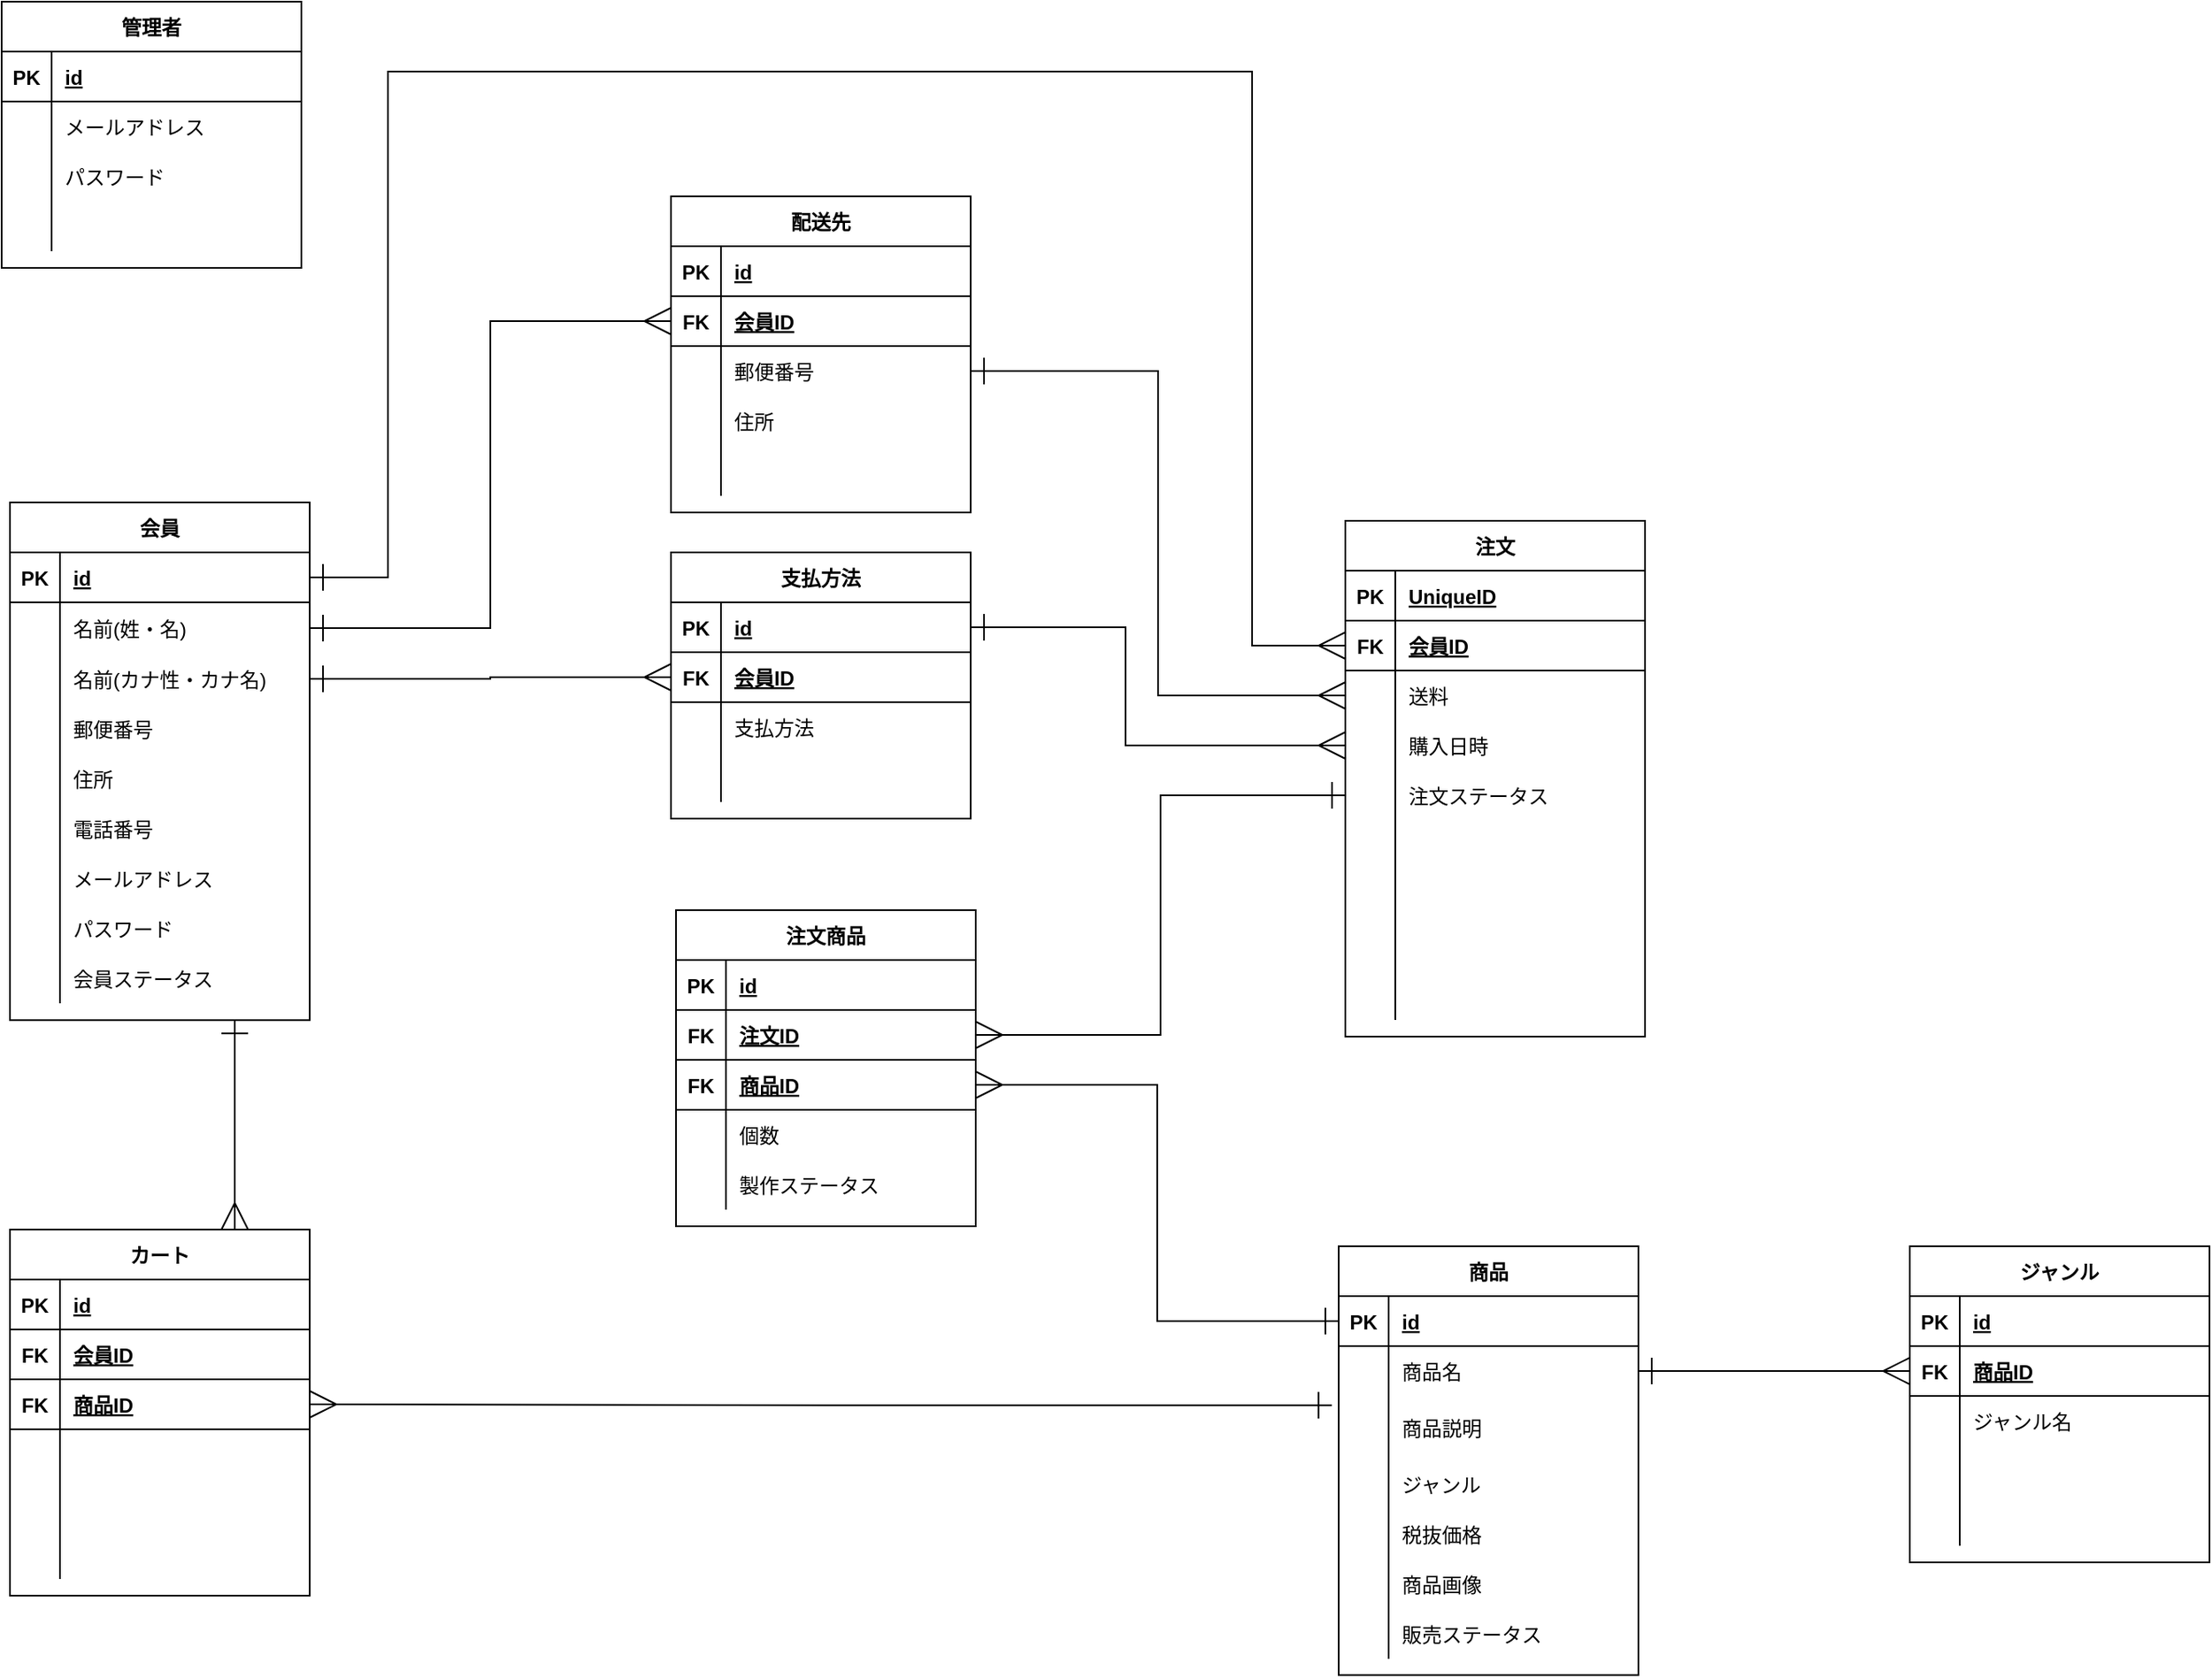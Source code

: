 <mxfile version="20.0.4" type="github">
  <diagram id="1PWLk5kP61MHq46jshtR" name="Page-1">
    <mxGraphModel dx="847" dy="1221" grid="0" gridSize="10" guides="1" tooltips="1" connect="1" arrows="1" fold="1" page="0" pageScale="1" pageWidth="827" pageHeight="1169" math="0" shadow="0">
      <root>
        <mxCell id="0" />
        <mxCell id="1" parent="0" />
        <mxCell id="L7bu18W753wzsJi_3BGM-11" value="会員" style="shape=table;startSize=30;container=1;collapsible=1;childLayout=tableLayout;fixedRows=1;rowLines=0;fontStyle=1;align=center;resizeLast=1;hachureGap=4;" parent="1" vertex="1">
          <mxGeometry x="19" y="26" width="180" height="311.083" as="geometry" />
        </mxCell>
        <mxCell id="L7bu18W753wzsJi_3BGM-12" value="" style="shape=tableRow;horizontal=0;startSize=0;swimlaneHead=0;swimlaneBody=0;fillColor=none;collapsible=0;dropTarget=0;points=[[0,0.5],[1,0.5]];portConstraint=eastwest;top=0;left=0;right=0;bottom=1;hachureGap=4;" parent="L7bu18W753wzsJi_3BGM-11" vertex="1">
          <mxGeometry y="30" width="180" height="30" as="geometry" />
        </mxCell>
        <mxCell id="L7bu18W753wzsJi_3BGM-13" value="PK" style="shape=partialRectangle;connectable=0;fillColor=none;top=0;left=0;bottom=0;right=0;fontStyle=1;overflow=hidden;hachureGap=4;" parent="L7bu18W753wzsJi_3BGM-12" vertex="1">
          <mxGeometry width="30" height="30" as="geometry">
            <mxRectangle width="30" height="30" as="alternateBounds" />
          </mxGeometry>
        </mxCell>
        <mxCell id="L7bu18W753wzsJi_3BGM-14" value="id" style="shape=partialRectangle;connectable=0;fillColor=none;top=0;left=0;bottom=0;right=0;align=left;spacingLeft=6;fontStyle=5;overflow=hidden;hachureGap=4;" parent="L7bu18W753wzsJi_3BGM-12" vertex="1">
          <mxGeometry x="30" width="150" height="30" as="geometry">
            <mxRectangle width="150" height="30" as="alternateBounds" />
          </mxGeometry>
        </mxCell>
        <mxCell id="L7bu18W753wzsJi_3BGM-15" value="" style="shape=tableRow;horizontal=0;startSize=0;swimlaneHead=0;swimlaneBody=0;fillColor=none;collapsible=0;dropTarget=0;points=[[0,0.5],[1,0.5]];portConstraint=eastwest;top=0;left=0;right=0;bottom=0;hachureGap=4;" parent="L7bu18W753wzsJi_3BGM-11" vertex="1">
          <mxGeometry y="60" width="180" height="31" as="geometry" />
        </mxCell>
        <mxCell id="L7bu18W753wzsJi_3BGM-16" value="" style="shape=partialRectangle;connectable=0;fillColor=none;top=0;left=0;bottom=0;right=0;editable=1;overflow=hidden;hachureGap=4;" parent="L7bu18W753wzsJi_3BGM-15" vertex="1">
          <mxGeometry width="30" height="31" as="geometry">
            <mxRectangle width="30" height="31" as="alternateBounds" />
          </mxGeometry>
        </mxCell>
        <mxCell id="L7bu18W753wzsJi_3BGM-17" value="名前(姓・名)" style="shape=partialRectangle;connectable=0;fillColor=none;top=0;left=0;bottom=0;right=0;align=left;spacingLeft=6;overflow=hidden;hachureGap=4;" parent="L7bu18W753wzsJi_3BGM-15" vertex="1">
          <mxGeometry x="30" width="150" height="31" as="geometry">
            <mxRectangle width="150" height="31" as="alternateBounds" />
          </mxGeometry>
        </mxCell>
        <mxCell id="L7bu18W753wzsJi_3BGM-18" value="" style="shape=tableRow;horizontal=0;startSize=0;swimlaneHead=0;swimlaneBody=0;fillColor=none;collapsible=0;dropTarget=0;points=[[0,0.5],[1,0.5]];portConstraint=eastwest;top=0;left=0;right=0;bottom=0;hachureGap=4;" parent="L7bu18W753wzsJi_3BGM-11" vertex="1">
          <mxGeometry y="91" width="180" height="30" as="geometry" />
        </mxCell>
        <mxCell id="L7bu18W753wzsJi_3BGM-19" value="" style="shape=partialRectangle;connectable=0;fillColor=none;top=0;left=0;bottom=0;right=0;editable=1;overflow=hidden;hachureGap=4;" parent="L7bu18W753wzsJi_3BGM-18" vertex="1">
          <mxGeometry width="30" height="30" as="geometry">
            <mxRectangle width="30" height="30" as="alternateBounds" />
          </mxGeometry>
        </mxCell>
        <mxCell id="L7bu18W753wzsJi_3BGM-20" value="名前(カナ性・カナ名)" style="shape=partialRectangle;connectable=0;fillColor=none;top=0;left=0;bottom=0;right=0;align=left;spacingLeft=6;overflow=hidden;hachureGap=4;" parent="L7bu18W753wzsJi_3BGM-18" vertex="1">
          <mxGeometry x="30" width="150" height="30" as="geometry">
            <mxRectangle width="150" height="30" as="alternateBounds" />
          </mxGeometry>
        </mxCell>
        <mxCell id="RvB3uM1r2lqxJoZ1Rboc-57" value="" style="shape=tableRow;horizontal=0;startSize=0;swimlaneHead=0;swimlaneBody=0;fillColor=none;collapsible=0;dropTarget=0;points=[[0,0.5],[1,0.5]];portConstraint=eastwest;top=0;left=0;right=0;bottom=0;hachureGap=4;" vertex="1" parent="L7bu18W753wzsJi_3BGM-11">
          <mxGeometry y="121" width="180" height="30" as="geometry" />
        </mxCell>
        <mxCell id="RvB3uM1r2lqxJoZ1Rboc-58" value="" style="shape=partialRectangle;connectable=0;fillColor=none;top=0;left=0;bottom=0;right=0;editable=1;overflow=hidden;hachureGap=4;" vertex="1" parent="RvB3uM1r2lqxJoZ1Rboc-57">
          <mxGeometry width="30" height="30" as="geometry">
            <mxRectangle width="30" height="30" as="alternateBounds" />
          </mxGeometry>
        </mxCell>
        <mxCell id="RvB3uM1r2lqxJoZ1Rboc-59" value="郵便番号" style="shape=partialRectangle;connectable=0;fillColor=none;top=0;left=0;bottom=0;right=0;align=left;spacingLeft=6;overflow=hidden;hachureGap=4;" vertex="1" parent="RvB3uM1r2lqxJoZ1Rboc-57">
          <mxGeometry x="30" width="150" height="30" as="geometry">
            <mxRectangle width="150" height="30" as="alternateBounds" />
          </mxGeometry>
        </mxCell>
        <mxCell id="RvB3uM1r2lqxJoZ1Rboc-60" value="" style="shape=tableRow;horizontal=0;startSize=0;swimlaneHead=0;swimlaneBody=0;fillColor=none;collapsible=0;dropTarget=0;points=[[0,0.5],[1,0.5]];portConstraint=eastwest;top=0;left=0;right=0;bottom=0;hachureGap=4;" vertex="1" parent="L7bu18W753wzsJi_3BGM-11">
          <mxGeometry y="151" width="180" height="30" as="geometry" />
        </mxCell>
        <mxCell id="RvB3uM1r2lqxJoZ1Rboc-61" value="" style="shape=partialRectangle;connectable=0;fillColor=none;top=0;left=0;bottom=0;right=0;editable=1;overflow=hidden;hachureGap=4;" vertex="1" parent="RvB3uM1r2lqxJoZ1Rboc-60">
          <mxGeometry width="30" height="30" as="geometry">
            <mxRectangle width="30" height="30" as="alternateBounds" />
          </mxGeometry>
        </mxCell>
        <mxCell id="RvB3uM1r2lqxJoZ1Rboc-62" value="住所" style="shape=partialRectangle;connectable=0;fillColor=none;top=0;left=0;bottom=0;right=0;align=left;spacingLeft=6;overflow=hidden;hachureGap=4;" vertex="1" parent="RvB3uM1r2lqxJoZ1Rboc-60">
          <mxGeometry x="30" width="150" height="30" as="geometry">
            <mxRectangle width="150" height="30" as="alternateBounds" />
          </mxGeometry>
        </mxCell>
        <mxCell id="RvB3uM1r2lqxJoZ1Rboc-63" value="" style="shape=tableRow;horizontal=0;startSize=0;swimlaneHead=0;swimlaneBody=0;fillColor=none;collapsible=0;dropTarget=0;points=[[0,0.5],[1,0.5]];portConstraint=eastwest;top=0;left=0;right=0;bottom=0;hachureGap=4;" vertex="1" parent="L7bu18W753wzsJi_3BGM-11">
          <mxGeometry y="181" width="180" height="30" as="geometry" />
        </mxCell>
        <mxCell id="RvB3uM1r2lqxJoZ1Rboc-64" value="" style="shape=partialRectangle;connectable=0;fillColor=none;top=0;left=0;bottom=0;right=0;editable=1;overflow=hidden;hachureGap=4;" vertex="1" parent="RvB3uM1r2lqxJoZ1Rboc-63">
          <mxGeometry width="30" height="30" as="geometry">
            <mxRectangle width="30" height="30" as="alternateBounds" />
          </mxGeometry>
        </mxCell>
        <mxCell id="RvB3uM1r2lqxJoZ1Rboc-65" value="電話番号" style="shape=partialRectangle;connectable=0;fillColor=none;top=0;left=0;bottom=0;right=0;align=left;spacingLeft=6;overflow=hidden;hachureGap=4;" vertex="1" parent="RvB3uM1r2lqxJoZ1Rboc-63">
          <mxGeometry x="30" width="150" height="30" as="geometry">
            <mxRectangle width="150" height="30" as="alternateBounds" />
          </mxGeometry>
        </mxCell>
        <mxCell id="RvB3uM1r2lqxJoZ1Rboc-89" value="" style="shape=tableRow;horizontal=0;startSize=0;swimlaneHead=0;swimlaneBody=0;fillColor=none;collapsible=0;dropTarget=0;points=[[0,0.5],[1,0.5]];portConstraint=eastwest;top=0;left=0;right=0;bottom=0;hachureGap=4;" vertex="1" parent="L7bu18W753wzsJi_3BGM-11">
          <mxGeometry y="211" width="180" height="30" as="geometry" />
        </mxCell>
        <mxCell id="RvB3uM1r2lqxJoZ1Rboc-90" value="" style="shape=partialRectangle;connectable=0;fillColor=none;top=0;left=0;bottom=0;right=0;editable=1;overflow=hidden;hachureGap=4;" vertex="1" parent="RvB3uM1r2lqxJoZ1Rboc-89">
          <mxGeometry width="30" height="30" as="geometry">
            <mxRectangle width="30" height="30" as="alternateBounds" />
          </mxGeometry>
        </mxCell>
        <mxCell id="RvB3uM1r2lqxJoZ1Rboc-91" value="メールアドレス" style="shape=partialRectangle;connectable=0;fillColor=none;top=0;left=0;bottom=0;right=0;align=left;spacingLeft=6;overflow=hidden;hachureGap=4;" vertex="1" parent="RvB3uM1r2lqxJoZ1Rboc-89">
          <mxGeometry x="30" width="150" height="30" as="geometry">
            <mxRectangle width="150" height="30" as="alternateBounds" />
          </mxGeometry>
        </mxCell>
        <mxCell id="RvB3uM1r2lqxJoZ1Rboc-115" value="" style="shape=tableRow;horizontal=0;startSize=0;swimlaneHead=0;swimlaneBody=0;fillColor=none;collapsible=0;dropTarget=0;points=[[0,0.5],[1,0.5]];portConstraint=eastwest;top=0;left=0;right=0;bottom=0;hachureGap=4;" vertex="1" parent="L7bu18W753wzsJi_3BGM-11">
          <mxGeometry y="241" width="180" height="30" as="geometry" />
        </mxCell>
        <mxCell id="RvB3uM1r2lqxJoZ1Rboc-116" value="" style="shape=partialRectangle;connectable=0;fillColor=none;top=0;left=0;bottom=0;right=0;editable=1;overflow=hidden;hachureGap=4;" vertex="1" parent="RvB3uM1r2lqxJoZ1Rboc-115">
          <mxGeometry width="30" height="30" as="geometry">
            <mxRectangle width="30" height="30" as="alternateBounds" />
          </mxGeometry>
        </mxCell>
        <mxCell id="RvB3uM1r2lqxJoZ1Rboc-117" value="パスワード" style="shape=partialRectangle;connectable=0;fillColor=none;top=0;left=0;bottom=0;right=0;align=left;spacingLeft=6;overflow=hidden;hachureGap=4;" vertex="1" parent="RvB3uM1r2lqxJoZ1Rboc-115">
          <mxGeometry x="30" width="150" height="30" as="geometry">
            <mxRectangle width="150" height="30" as="alternateBounds" />
          </mxGeometry>
        </mxCell>
        <mxCell id="L7bu18W753wzsJi_3BGM-21" value="" style="shape=tableRow;horizontal=0;startSize=0;swimlaneHead=0;swimlaneBody=0;fillColor=none;collapsible=0;dropTarget=0;points=[[0,0.5],[1,0.5]];portConstraint=eastwest;top=0;left=0;right=0;bottom=0;hachureGap=4;" parent="L7bu18W753wzsJi_3BGM-11" vertex="1">
          <mxGeometry y="271" width="180" height="30" as="geometry" />
        </mxCell>
        <mxCell id="L7bu18W753wzsJi_3BGM-22" value="" style="shape=partialRectangle;connectable=0;fillColor=none;top=0;left=0;bottom=0;right=0;editable=1;overflow=hidden;hachureGap=4;" parent="L7bu18W753wzsJi_3BGM-21" vertex="1">
          <mxGeometry width="30" height="30" as="geometry">
            <mxRectangle width="30" height="30" as="alternateBounds" />
          </mxGeometry>
        </mxCell>
        <mxCell id="L7bu18W753wzsJi_3BGM-23" value="会員ステータス" style="shape=partialRectangle;connectable=0;fillColor=none;top=0;left=0;bottom=0;right=0;align=left;spacingLeft=6;overflow=hidden;hachureGap=4;" parent="L7bu18W753wzsJi_3BGM-21" vertex="1">
          <mxGeometry x="30" width="150" height="30" as="geometry">
            <mxRectangle width="150" height="30" as="alternateBounds" />
          </mxGeometry>
        </mxCell>
        <mxCell id="RvB3uM1r2lqxJoZ1Rboc-1" value="商品" style="shape=table;startSize=30;container=1;collapsible=1;childLayout=tableLayout;fixedRows=1;rowLines=0;fontStyle=1;align=center;resizeLast=1;hachureGap=4;" vertex="1" parent="1">
          <mxGeometry x="817" y="473" width="180" height="257.75" as="geometry" />
        </mxCell>
        <mxCell id="RvB3uM1r2lqxJoZ1Rboc-2" value="" style="shape=tableRow;horizontal=0;startSize=0;swimlaneHead=0;swimlaneBody=0;fillColor=none;collapsible=0;dropTarget=0;points=[[0,0.5],[1,0.5]];portConstraint=eastwest;top=0;left=0;right=0;bottom=1;hachureGap=4;" vertex="1" parent="RvB3uM1r2lqxJoZ1Rboc-1">
          <mxGeometry y="30" width="180" height="30" as="geometry" />
        </mxCell>
        <mxCell id="RvB3uM1r2lqxJoZ1Rboc-3" value="PK" style="shape=partialRectangle;connectable=0;fillColor=none;top=0;left=0;bottom=0;right=0;fontStyle=1;overflow=hidden;hachureGap=4;" vertex="1" parent="RvB3uM1r2lqxJoZ1Rboc-2">
          <mxGeometry width="30" height="30" as="geometry">
            <mxRectangle width="30" height="30" as="alternateBounds" />
          </mxGeometry>
        </mxCell>
        <mxCell id="RvB3uM1r2lqxJoZ1Rboc-4" value="id" style="shape=partialRectangle;connectable=0;fillColor=none;top=0;left=0;bottom=0;right=0;align=left;spacingLeft=6;fontStyle=5;overflow=hidden;hachureGap=4;" vertex="1" parent="RvB3uM1r2lqxJoZ1Rboc-2">
          <mxGeometry x="30" width="150" height="30" as="geometry">
            <mxRectangle width="150" height="30" as="alternateBounds" />
          </mxGeometry>
        </mxCell>
        <mxCell id="RvB3uM1r2lqxJoZ1Rboc-5" value="" style="shape=tableRow;horizontal=0;startSize=0;swimlaneHead=0;swimlaneBody=0;fillColor=none;collapsible=0;dropTarget=0;points=[[0,0.5],[1,0.5]];portConstraint=eastwest;top=0;left=0;right=0;bottom=0;hachureGap=4;" vertex="1" parent="RvB3uM1r2lqxJoZ1Rboc-1">
          <mxGeometry y="60" width="180" height="30" as="geometry" />
        </mxCell>
        <mxCell id="RvB3uM1r2lqxJoZ1Rboc-6" value="" style="shape=partialRectangle;connectable=0;fillColor=none;top=0;left=0;bottom=0;right=0;editable=1;overflow=hidden;hachureGap=4;" vertex="1" parent="RvB3uM1r2lqxJoZ1Rboc-5">
          <mxGeometry width="30" height="30" as="geometry">
            <mxRectangle width="30" height="30" as="alternateBounds" />
          </mxGeometry>
        </mxCell>
        <mxCell id="RvB3uM1r2lqxJoZ1Rboc-7" value="商品名" style="shape=partialRectangle;connectable=0;fillColor=none;top=0;left=0;bottom=0;right=0;align=left;spacingLeft=6;overflow=hidden;hachureGap=4;" vertex="1" parent="RvB3uM1r2lqxJoZ1Rboc-5">
          <mxGeometry x="30" width="150" height="30" as="geometry">
            <mxRectangle width="150" height="30" as="alternateBounds" />
          </mxGeometry>
        </mxCell>
        <mxCell id="RvB3uM1r2lqxJoZ1Rboc-8" value="" style="shape=tableRow;horizontal=0;startSize=0;swimlaneHead=0;swimlaneBody=0;fillColor=none;collapsible=0;dropTarget=0;points=[[0,0.5],[1,0.5]];portConstraint=eastwest;top=0;left=0;right=0;bottom=0;hachureGap=4;" vertex="1" parent="RvB3uM1r2lqxJoZ1Rboc-1">
          <mxGeometry y="90" width="180" height="38" as="geometry" />
        </mxCell>
        <mxCell id="RvB3uM1r2lqxJoZ1Rboc-9" value="" style="shape=partialRectangle;connectable=0;fillColor=none;top=0;left=0;bottom=0;right=0;editable=1;overflow=hidden;hachureGap=4;" vertex="1" parent="RvB3uM1r2lqxJoZ1Rboc-8">
          <mxGeometry width="30" height="38" as="geometry">
            <mxRectangle width="30" height="38" as="alternateBounds" />
          </mxGeometry>
        </mxCell>
        <mxCell id="RvB3uM1r2lqxJoZ1Rboc-10" value="商品説明" style="shape=partialRectangle;connectable=0;fillColor=none;top=0;left=0;bottom=0;right=0;align=left;spacingLeft=6;overflow=hidden;hachureGap=4;" vertex="1" parent="RvB3uM1r2lqxJoZ1Rboc-8">
          <mxGeometry x="30" width="150" height="38" as="geometry">
            <mxRectangle width="150" height="38" as="alternateBounds" />
          </mxGeometry>
        </mxCell>
        <mxCell id="RvB3uM1r2lqxJoZ1Rboc-106" style="shape=tableRow;horizontal=0;startSize=0;swimlaneHead=0;swimlaneBody=0;fillColor=none;collapsible=0;dropTarget=0;points=[[0,0.5],[1,0.5]];portConstraint=eastwest;top=0;left=0;right=0;bottom=0;hachureGap=4;" vertex="1" parent="RvB3uM1r2lqxJoZ1Rboc-1">
          <mxGeometry y="128" width="180" height="30" as="geometry" />
        </mxCell>
        <mxCell id="RvB3uM1r2lqxJoZ1Rboc-107" style="shape=partialRectangle;connectable=0;fillColor=none;top=0;left=0;bottom=0;right=0;editable=1;overflow=hidden;hachureGap=4;" vertex="1" parent="RvB3uM1r2lqxJoZ1Rboc-106">
          <mxGeometry width="30" height="30" as="geometry">
            <mxRectangle width="30" height="30" as="alternateBounds" />
          </mxGeometry>
        </mxCell>
        <mxCell id="RvB3uM1r2lqxJoZ1Rboc-108" value="ジャンル" style="shape=partialRectangle;connectable=0;fillColor=none;top=0;left=0;bottom=0;right=0;align=left;spacingLeft=6;overflow=hidden;hachureGap=4;" vertex="1" parent="RvB3uM1r2lqxJoZ1Rboc-106">
          <mxGeometry x="30" width="150" height="30" as="geometry">
            <mxRectangle width="150" height="30" as="alternateBounds" />
          </mxGeometry>
        </mxCell>
        <mxCell id="RvB3uM1r2lqxJoZ1Rboc-11" value="" style="shape=tableRow;horizontal=0;startSize=0;swimlaneHead=0;swimlaneBody=0;fillColor=none;collapsible=0;dropTarget=0;points=[[0,0.5],[1,0.5]];portConstraint=eastwest;top=0;left=0;right=0;bottom=0;hachureGap=4;" vertex="1" parent="RvB3uM1r2lqxJoZ1Rboc-1">
          <mxGeometry y="158" width="180" height="30" as="geometry" />
        </mxCell>
        <mxCell id="RvB3uM1r2lqxJoZ1Rboc-12" value="" style="shape=partialRectangle;connectable=0;fillColor=none;top=0;left=0;bottom=0;right=0;editable=1;overflow=hidden;hachureGap=4;" vertex="1" parent="RvB3uM1r2lqxJoZ1Rboc-11">
          <mxGeometry width="30" height="30" as="geometry">
            <mxRectangle width="30" height="30" as="alternateBounds" />
          </mxGeometry>
        </mxCell>
        <mxCell id="RvB3uM1r2lqxJoZ1Rboc-13" value="税抜価格" style="shape=partialRectangle;connectable=0;fillColor=none;top=0;left=0;bottom=0;right=0;align=left;spacingLeft=6;overflow=hidden;hachureGap=4;" vertex="1" parent="RvB3uM1r2lqxJoZ1Rboc-11">
          <mxGeometry x="30" width="150" height="30" as="geometry">
            <mxRectangle width="150" height="30" as="alternateBounds" />
          </mxGeometry>
        </mxCell>
        <mxCell id="RvB3uM1r2lqxJoZ1Rboc-109" style="shape=tableRow;horizontal=0;startSize=0;swimlaneHead=0;swimlaneBody=0;fillColor=none;collapsible=0;dropTarget=0;points=[[0,0.5],[1,0.5]];portConstraint=eastwest;top=0;left=0;right=0;bottom=0;hachureGap=4;" vertex="1" parent="RvB3uM1r2lqxJoZ1Rboc-1">
          <mxGeometry y="188" width="180" height="30" as="geometry" />
        </mxCell>
        <mxCell id="RvB3uM1r2lqxJoZ1Rboc-110" style="shape=partialRectangle;connectable=0;fillColor=none;top=0;left=0;bottom=0;right=0;editable=1;overflow=hidden;hachureGap=4;" vertex="1" parent="RvB3uM1r2lqxJoZ1Rboc-109">
          <mxGeometry width="30" height="30" as="geometry">
            <mxRectangle width="30" height="30" as="alternateBounds" />
          </mxGeometry>
        </mxCell>
        <mxCell id="RvB3uM1r2lqxJoZ1Rboc-111" value="商品画像" style="shape=partialRectangle;connectable=0;fillColor=none;top=0;left=0;bottom=0;right=0;align=left;spacingLeft=6;overflow=hidden;hachureGap=4;" vertex="1" parent="RvB3uM1r2lqxJoZ1Rboc-109">
          <mxGeometry x="30" width="150" height="30" as="geometry">
            <mxRectangle width="150" height="30" as="alternateBounds" />
          </mxGeometry>
        </mxCell>
        <mxCell id="RvB3uM1r2lqxJoZ1Rboc-112" style="shape=tableRow;horizontal=0;startSize=0;swimlaneHead=0;swimlaneBody=0;fillColor=none;collapsible=0;dropTarget=0;points=[[0,0.5],[1,0.5]];portConstraint=eastwest;top=0;left=0;right=0;bottom=0;hachureGap=4;" vertex="1" parent="RvB3uM1r2lqxJoZ1Rboc-1">
          <mxGeometry y="218" width="180" height="30" as="geometry" />
        </mxCell>
        <mxCell id="RvB3uM1r2lqxJoZ1Rboc-113" style="shape=partialRectangle;connectable=0;fillColor=none;top=0;left=0;bottom=0;right=0;editable=1;overflow=hidden;hachureGap=4;" vertex="1" parent="RvB3uM1r2lqxJoZ1Rboc-112">
          <mxGeometry width="30" height="30" as="geometry">
            <mxRectangle width="30" height="30" as="alternateBounds" />
          </mxGeometry>
        </mxCell>
        <mxCell id="RvB3uM1r2lqxJoZ1Rboc-114" value="販売ステータス" style="shape=partialRectangle;connectable=0;fillColor=none;top=0;left=0;bottom=0;right=0;align=left;spacingLeft=6;overflow=hidden;hachureGap=4;" vertex="1" parent="RvB3uM1r2lqxJoZ1Rboc-112">
          <mxGeometry x="30" width="150" height="30" as="geometry">
            <mxRectangle width="150" height="30" as="alternateBounds" />
          </mxGeometry>
        </mxCell>
        <mxCell id="RvB3uM1r2lqxJoZ1Rboc-14" value="注文" style="shape=table;startSize=30;container=1;collapsible=1;childLayout=tableLayout;fixedRows=1;rowLines=0;fontStyle=1;align=center;resizeLast=1;hachureGap=4;" vertex="1" parent="1">
          <mxGeometry x="821" y="37" width="180" height="310" as="geometry" />
        </mxCell>
        <mxCell id="RvB3uM1r2lqxJoZ1Rboc-15" value="" style="shape=tableRow;horizontal=0;startSize=0;swimlaneHead=0;swimlaneBody=0;fillColor=none;collapsible=0;dropTarget=0;points=[[0,0.5],[1,0.5]];portConstraint=eastwest;top=0;left=0;right=0;bottom=1;hachureGap=4;" vertex="1" parent="RvB3uM1r2lqxJoZ1Rboc-14">
          <mxGeometry y="30" width="180" height="30" as="geometry" />
        </mxCell>
        <mxCell id="RvB3uM1r2lqxJoZ1Rboc-16" value="PK" style="shape=partialRectangle;connectable=0;fillColor=none;top=0;left=0;bottom=0;right=0;fontStyle=1;overflow=hidden;hachureGap=4;" vertex="1" parent="RvB3uM1r2lqxJoZ1Rboc-15">
          <mxGeometry width="30" height="30" as="geometry">
            <mxRectangle width="30" height="30" as="alternateBounds" />
          </mxGeometry>
        </mxCell>
        <mxCell id="RvB3uM1r2lqxJoZ1Rboc-17" value="UniqueID" style="shape=partialRectangle;connectable=0;fillColor=none;top=0;left=0;bottom=0;right=0;align=left;spacingLeft=6;fontStyle=5;overflow=hidden;hachureGap=4;" vertex="1" parent="RvB3uM1r2lqxJoZ1Rboc-15">
          <mxGeometry x="30" width="150" height="30" as="geometry">
            <mxRectangle width="150" height="30" as="alternateBounds" />
          </mxGeometry>
        </mxCell>
        <mxCell id="RvB3uM1r2lqxJoZ1Rboc-247" style="shape=tableRow;horizontal=0;startSize=0;swimlaneHead=0;swimlaneBody=0;fillColor=none;collapsible=0;dropTarget=0;points=[[0,0.5],[1,0.5]];portConstraint=eastwest;top=0;left=0;right=0;bottom=1;hachureGap=4;" vertex="1" parent="RvB3uM1r2lqxJoZ1Rboc-14">
          <mxGeometry y="60" width="180" height="30" as="geometry" />
        </mxCell>
        <mxCell id="RvB3uM1r2lqxJoZ1Rboc-248" value="FK" style="shape=partialRectangle;connectable=0;fillColor=none;top=0;left=0;bottom=0;right=0;fontStyle=1;overflow=hidden;hachureGap=4;" vertex="1" parent="RvB3uM1r2lqxJoZ1Rboc-247">
          <mxGeometry width="30" height="30" as="geometry">
            <mxRectangle width="30" height="30" as="alternateBounds" />
          </mxGeometry>
        </mxCell>
        <mxCell id="RvB3uM1r2lqxJoZ1Rboc-249" value="会員ID" style="shape=partialRectangle;connectable=0;fillColor=none;top=0;left=0;bottom=0;right=0;align=left;spacingLeft=6;fontStyle=5;overflow=hidden;hachureGap=4;" vertex="1" parent="RvB3uM1r2lqxJoZ1Rboc-247">
          <mxGeometry x="30" width="150" height="30" as="geometry">
            <mxRectangle width="150" height="30" as="alternateBounds" />
          </mxGeometry>
        </mxCell>
        <mxCell id="RvB3uM1r2lqxJoZ1Rboc-21" value="" style="shape=tableRow;horizontal=0;startSize=0;swimlaneHead=0;swimlaneBody=0;fillColor=none;collapsible=0;dropTarget=0;points=[[0,0.5],[1,0.5]];portConstraint=eastwest;top=0;left=0;right=0;bottom=0;hachureGap=4;" vertex="1" parent="RvB3uM1r2lqxJoZ1Rboc-14">
          <mxGeometry y="90" width="180" height="30" as="geometry" />
        </mxCell>
        <mxCell id="RvB3uM1r2lqxJoZ1Rboc-22" value="" style="shape=partialRectangle;connectable=0;fillColor=none;top=0;left=0;bottom=0;right=0;editable=1;overflow=hidden;hachureGap=4;" vertex="1" parent="RvB3uM1r2lqxJoZ1Rboc-21">
          <mxGeometry width="30" height="30" as="geometry">
            <mxRectangle width="30" height="30" as="alternateBounds" />
          </mxGeometry>
        </mxCell>
        <mxCell id="RvB3uM1r2lqxJoZ1Rboc-23" value="送料" style="shape=partialRectangle;connectable=0;fillColor=none;top=0;left=0;bottom=0;right=0;align=left;spacingLeft=6;overflow=hidden;hachureGap=4;" vertex="1" parent="RvB3uM1r2lqxJoZ1Rboc-21">
          <mxGeometry x="30" width="150" height="30" as="geometry">
            <mxRectangle width="150" height="30" as="alternateBounds" />
          </mxGeometry>
        </mxCell>
        <mxCell id="RvB3uM1r2lqxJoZ1Rboc-24" value="" style="shape=tableRow;horizontal=0;startSize=0;swimlaneHead=0;swimlaneBody=0;fillColor=none;collapsible=0;dropTarget=0;points=[[0,0.5],[1,0.5]];portConstraint=eastwest;top=0;left=0;right=0;bottom=0;hachureGap=4;" vertex="1" parent="RvB3uM1r2lqxJoZ1Rboc-14">
          <mxGeometry y="120" width="180" height="30" as="geometry" />
        </mxCell>
        <mxCell id="RvB3uM1r2lqxJoZ1Rboc-25" value="" style="shape=partialRectangle;connectable=0;fillColor=none;top=0;left=0;bottom=0;right=0;editable=1;overflow=hidden;hachureGap=4;" vertex="1" parent="RvB3uM1r2lqxJoZ1Rboc-24">
          <mxGeometry width="30" height="30" as="geometry">
            <mxRectangle width="30" height="30" as="alternateBounds" />
          </mxGeometry>
        </mxCell>
        <mxCell id="RvB3uM1r2lqxJoZ1Rboc-26" value="購入日時" style="shape=partialRectangle;connectable=0;fillColor=none;top=0;left=0;bottom=0;right=0;align=left;spacingLeft=6;overflow=hidden;hachureGap=4;" vertex="1" parent="RvB3uM1r2lqxJoZ1Rboc-24">
          <mxGeometry x="30" width="150" height="30" as="geometry">
            <mxRectangle width="150" height="30" as="alternateBounds" />
          </mxGeometry>
        </mxCell>
        <mxCell id="RvB3uM1r2lqxJoZ1Rboc-118" style="shape=tableRow;horizontal=0;startSize=0;swimlaneHead=0;swimlaneBody=0;fillColor=none;collapsible=0;dropTarget=0;points=[[0,0.5],[1,0.5]];portConstraint=eastwest;top=0;left=0;right=0;bottom=0;hachureGap=4;" vertex="1" parent="RvB3uM1r2lqxJoZ1Rboc-14">
          <mxGeometry y="150" width="180" height="30" as="geometry" />
        </mxCell>
        <mxCell id="RvB3uM1r2lqxJoZ1Rboc-119" style="shape=partialRectangle;connectable=0;fillColor=none;top=0;left=0;bottom=0;right=0;editable=1;overflow=hidden;hachureGap=4;" vertex="1" parent="RvB3uM1r2lqxJoZ1Rboc-118">
          <mxGeometry width="30" height="30" as="geometry">
            <mxRectangle width="30" height="30" as="alternateBounds" />
          </mxGeometry>
        </mxCell>
        <mxCell id="RvB3uM1r2lqxJoZ1Rboc-120" value="注文ステータス" style="shape=partialRectangle;connectable=0;fillColor=none;top=0;left=0;bottom=0;right=0;align=left;spacingLeft=6;overflow=hidden;hachureGap=4;" vertex="1" parent="RvB3uM1r2lqxJoZ1Rboc-118">
          <mxGeometry x="30" width="150" height="30" as="geometry">
            <mxRectangle width="150" height="30" as="alternateBounds" />
          </mxGeometry>
        </mxCell>
        <mxCell id="RvB3uM1r2lqxJoZ1Rboc-130" style="shape=tableRow;horizontal=0;startSize=0;swimlaneHead=0;swimlaneBody=0;fillColor=none;collapsible=0;dropTarget=0;points=[[0,0.5],[1,0.5]];portConstraint=eastwest;top=0;left=0;right=0;bottom=0;hachureGap=4;" vertex="1" parent="RvB3uM1r2lqxJoZ1Rboc-14">
          <mxGeometry y="180" width="180" height="30" as="geometry" />
        </mxCell>
        <mxCell id="RvB3uM1r2lqxJoZ1Rboc-131" style="shape=partialRectangle;connectable=0;fillColor=none;top=0;left=0;bottom=0;right=0;editable=1;overflow=hidden;hachureGap=4;" vertex="1" parent="RvB3uM1r2lqxJoZ1Rboc-130">
          <mxGeometry width="30" height="30" as="geometry">
            <mxRectangle width="30" height="30" as="alternateBounds" />
          </mxGeometry>
        </mxCell>
        <mxCell id="RvB3uM1r2lqxJoZ1Rboc-132" value="" style="shape=partialRectangle;connectable=0;fillColor=none;top=0;left=0;bottom=0;right=0;align=left;spacingLeft=6;overflow=hidden;hachureGap=4;" vertex="1" parent="RvB3uM1r2lqxJoZ1Rboc-130">
          <mxGeometry x="30" width="150" height="30" as="geometry">
            <mxRectangle width="150" height="30" as="alternateBounds" />
          </mxGeometry>
        </mxCell>
        <mxCell id="RvB3uM1r2lqxJoZ1Rboc-127" style="shape=tableRow;horizontal=0;startSize=0;swimlaneHead=0;swimlaneBody=0;fillColor=none;collapsible=0;dropTarget=0;points=[[0,0.5],[1,0.5]];portConstraint=eastwest;top=0;left=0;right=0;bottom=0;hachureGap=4;" vertex="1" parent="RvB3uM1r2lqxJoZ1Rboc-14">
          <mxGeometry y="210" width="180" height="30" as="geometry" />
        </mxCell>
        <mxCell id="RvB3uM1r2lqxJoZ1Rboc-128" style="shape=partialRectangle;connectable=0;fillColor=none;top=0;left=0;bottom=0;right=0;editable=1;overflow=hidden;hachureGap=4;" vertex="1" parent="RvB3uM1r2lqxJoZ1Rboc-127">
          <mxGeometry width="30" height="30" as="geometry">
            <mxRectangle width="30" height="30" as="alternateBounds" />
          </mxGeometry>
        </mxCell>
        <mxCell id="RvB3uM1r2lqxJoZ1Rboc-129" value="" style="shape=partialRectangle;connectable=0;fillColor=none;top=0;left=0;bottom=0;right=0;align=left;spacingLeft=6;overflow=hidden;hachureGap=4;" vertex="1" parent="RvB3uM1r2lqxJoZ1Rboc-127">
          <mxGeometry x="30" width="150" height="30" as="geometry">
            <mxRectangle width="150" height="30" as="alternateBounds" />
          </mxGeometry>
        </mxCell>
        <mxCell id="RvB3uM1r2lqxJoZ1Rboc-124" style="shape=tableRow;horizontal=0;startSize=0;swimlaneHead=0;swimlaneBody=0;fillColor=none;collapsible=0;dropTarget=0;points=[[0,0.5],[1,0.5]];portConstraint=eastwest;top=0;left=0;right=0;bottom=0;hachureGap=4;" vertex="1" parent="RvB3uM1r2lqxJoZ1Rboc-14">
          <mxGeometry y="240" width="180" height="30" as="geometry" />
        </mxCell>
        <mxCell id="RvB3uM1r2lqxJoZ1Rboc-125" style="shape=partialRectangle;connectable=0;fillColor=none;top=0;left=0;bottom=0;right=0;editable=1;overflow=hidden;hachureGap=4;" vertex="1" parent="RvB3uM1r2lqxJoZ1Rboc-124">
          <mxGeometry width="30" height="30" as="geometry">
            <mxRectangle width="30" height="30" as="alternateBounds" />
          </mxGeometry>
        </mxCell>
        <mxCell id="RvB3uM1r2lqxJoZ1Rboc-126" value="" style="shape=partialRectangle;connectable=0;fillColor=none;top=0;left=0;bottom=0;right=0;align=left;spacingLeft=6;overflow=hidden;hachureGap=4;" vertex="1" parent="RvB3uM1r2lqxJoZ1Rboc-124">
          <mxGeometry x="30" width="150" height="30" as="geometry">
            <mxRectangle width="150" height="30" as="alternateBounds" />
          </mxGeometry>
        </mxCell>
        <mxCell id="RvB3uM1r2lqxJoZ1Rboc-121" style="shape=tableRow;horizontal=0;startSize=0;swimlaneHead=0;swimlaneBody=0;fillColor=none;collapsible=0;dropTarget=0;points=[[0,0.5],[1,0.5]];portConstraint=eastwest;top=0;left=0;right=0;bottom=0;hachureGap=4;" vertex="1" parent="RvB3uM1r2lqxJoZ1Rboc-14">
          <mxGeometry y="270" width="180" height="30" as="geometry" />
        </mxCell>
        <mxCell id="RvB3uM1r2lqxJoZ1Rboc-122" style="shape=partialRectangle;connectable=0;fillColor=none;top=0;left=0;bottom=0;right=0;editable=1;overflow=hidden;hachureGap=4;" vertex="1" parent="RvB3uM1r2lqxJoZ1Rboc-121">
          <mxGeometry width="30" height="30" as="geometry">
            <mxRectangle width="30" height="30" as="alternateBounds" />
          </mxGeometry>
        </mxCell>
        <mxCell id="RvB3uM1r2lqxJoZ1Rboc-123" style="shape=partialRectangle;connectable=0;fillColor=none;top=0;left=0;bottom=0;right=0;align=left;spacingLeft=6;overflow=hidden;hachureGap=4;" vertex="1" parent="RvB3uM1r2lqxJoZ1Rboc-121">
          <mxGeometry x="30" width="150" height="30" as="geometry">
            <mxRectangle width="150" height="30" as="alternateBounds" />
          </mxGeometry>
        </mxCell>
        <mxCell id="RvB3uM1r2lqxJoZ1Rboc-274" style="edgeStyle=orthogonalEdgeStyle;rounded=0;orthogonalLoop=1;jettySize=auto;html=1;exitX=0.75;exitY=1;exitDx=0;exitDy=0;startArrow=ERone;startFill=0;endArrow=ERmany;endFill=0;startSize=14;endSize=14;sourcePerimeterSpacing=8;targetPerimeterSpacing=8;entryX=0.75;entryY=0;entryDx=0;entryDy=0;" edge="1" parent="1" source="L7bu18W753wzsJi_3BGM-11" target="RvB3uM1r2lqxJoZ1Rboc-27">
          <mxGeometry relative="1" as="geometry">
            <mxPoint x="55" y="403" as="targetPoint" />
          </mxGeometry>
        </mxCell>
        <mxCell id="RvB3uM1r2lqxJoZ1Rboc-27" value="カート" style="shape=table;startSize=30;container=1;collapsible=1;childLayout=tableLayout;fixedRows=1;rowLines=0;fontStyle=1;align=center;resizeLast=1;hachureGap=4;" vertex="1" parent="1">
          <mxGeometry x="19" y="463" width="180" height="220" as="geometry" />
        </mxCell>
        <mxCell id="RvB3uM1r2lqxJoZ1Rboc-28" value="" style="shape=tableRow;horizontal=0;startSize=0;swimlaneHead=0;swimlaneBody=0;fillColor=none;collapsible=0;dropTarget=0;points=[[0,0.5],[1,0.5]];portConstraint=eastwest;top=0;left=0;right=0;bottom=1;hachureGap=4;" vertex="1" parent="RvB3uM1r2lqxJoZ1Rboc-27">
          <mxGeometry y="30" width="180" height="30" as="geometry" />
        </mxCell>
        <mxCell id="RvB3uM1r2lqxJoZ1Rboc-29" value="PK" style="shape=partialRectangle;connectable=0;fillColor=none;top=0;left=0;bottom=0;right=0;fontStyle=1;overflow=hidden;hachureGap=4;" vertex="1" parent="RvB3uM1r2lqxJoZ1Rboc-28">
          <mxGeometry width="30" height="30" as="geometry">
            <mxRectangle width="30" height="30" as="alternateBounds" />
          </mxGeometry>
        </mxCell>
        <mxCell id="RvB3uM1r2lqxJoZ1Rboc-30" value="id" style="shape=partialRectangle;connectable=0;fillColor=none;top=0;left=0;bottom=0;right=0;align=left;spacingLeft=6;fontStyle=5;overflow=hidden;hachureGap=4;" vertex="1" parent="RvB3uM1r2lqxJoZ1Rboc-28">
          <mxGeometry x="30" width="150" height="30" as="geometry">
            <mxRectangle width="150" height="30" as="alternateBounds" />
          </mxGeometry>
        </mxCell>
        <mxCell id="RvB3uM1r2lqxJoZ1Rboc-215" style="shape=tableRow;horizontal=0;startSize=0;swimlaneHead=0;swimlaneBody=0;fillColor=none;collapsible=0;dropTarget=0;points=[[0,0.5],[1,0.5]];portConstraint=eastwest;top=0;left=0;right=0;bottom=1;hachureGap=4;" vertex="1" parent="RvB3uM1r2lqxJoZ1Rboc-27">
          <mxGeometry y="60" width="180" height="30" as="geometry" />
        </mxCell>
        <mxCell id="RvB3uM1r2lqxJoZ1Rboc-216" value="FK" style="shape=partialRectangle;connectable=0;fillColor=none;top=0;left=0;bottom=0;right=0;fontStyle=1;overflow=hidden;hachureGap=4;" vertex="1" parent="RvB3uM1r2lqxJoZ1Rboc-215">
          <mxGeometry width="30" height="30" as="geometry">
            <mxRectangle width="30" height="30" as="alternateBounds" />
          </mxGeometry>
        </mxCell>
        <mxCell id="RvB3uM1r2lqxJoZ1Rboc-217" value="会員ID" style="shape=partialRectangle;connectable=0;fillColor=none;top=0;left=0;bottom=0;right=0;align=left;spacingLeft=6;fontStyle=5;overflow=hidden;hachureGap=4;" vertex="1" parent="RvB3uM1r2lqxJoZ1Rboc-215">
          <mxGeometry x="30" width="150" height="30" as="geometry">
            <mxRectangle width="150" height="30" as="alternateBounds" />
          </mxGeometry>
        </mxCell>
        <mxCell id="RvB3uM1r2lqxJoZ1Rboc-218" style="shape=tableRow;horizontal=0;startSize=0;swimlaneHead=0;swimlaneBody=0;fillColor=none;collapsible=0;dropTarget=0;points=[[0,0.5],[1,0.5]];portConstraint=eastwest;top=0;left=0;right=0;bottom=1;hachureGap=4;" vertex="1" parent="RvB3uM1r2lqxJoZ1Rboc-27">
          <mxGeometry y="90" width="180" height="30" as="geometry" />
        </mxCell>
        <mxCell id="RvB3uM1r2lqxJoZ1Rboc-219" value="FK" style="shape=partialRectangle;connectable=0;fillColor=none;top=0;left=0;bottom=0;right=0;fontStyle=1;overflow=hidden;hachureGap=4;" vertex="1" parent="RvB3uM1r2lqxJoZ1Rboc-218">
          <mxGeometry width="30" height="30" as="geometry">
            <mxRectangle width="30" height="30" as="alternateBounds" />
          </mxGeometry>
        </mxCell>
        <mxCell id="RvB3uM1r2lqxJoZ1Rboc-220" value="商品ID" style="shape=partialRectangle;connectable=0;fillColor=none;top=0;left=0;bottom=0;right=0;align=left;spacingLeft=6;fontStyle=5;overflow=hidden;hachureGap=4;" vertex="1" parent="RvB3uM1r2lqxJoZ1Rboc-218">
          <mxGeometry x="30" width="150" height="30" as="geometry">
            <mxRectangle width="150" height="30" as="alternateBounds" />
          </mxGeometry>
        </mxCell>
        <mxCell id="RvB3uM1r2lqxJoZ1Rboc-31" value="" style="shape=tableRow;horizontal=0;startSize=0;swimlaneHead=0;swimlaneBody=0;fillColor=none;collapsible=0;dropTarget=0;points=[[0,0.5],[1,0.5]];portConstraint=eastwest;top=0;left=0;right=0;bottom=0;hachureGap=4;" vertex="1" parent="RvB3uM1r2lqxJoZ1Rboc-27">
          <mxGeometry y="120" width="180" height="30" as="geometry" />
        </mxCell>
        <mxCell id="RvB3uM1r2lqxJoZ1Rboc-32" value="" style="shape=partialRectangle;connectable=0;fillColor=none;top=0;left=0;bottom=0;right=0;editable=1;overflow=hidden;hachureGap=4;" vertex="1" parent="RvB3uM1r2lqxJoZ1Rboc-31">
          <mxGeometry width="30" height="30" as="geometry">
            <mxRectangle width="30" height="30" as="alternateBounds" />
          </mxGeometry>
        </mxCell>
        <mxCell id="RvB3uM1r2lqxJoZ1Rboc-33" value="" style="shape=partialRectangle;connectable=0;fillColor=none;top=0;left=0;bottom=0;right=0;align=left;spacingLeft=6;overflow=hidden;hachureGap=4;" vertex="1" parent="RvB3uM1r2lqxJoZ1Rboc-31">
          <mxGeometry x="30" width="150" height="30" as="geometry">
            <mxRectangle width="150" height="30" as="alternateBounds" />
          </mxGeometry>
        </mxCell>
        <mxCell id="RvB3uM1r2lqxJoZ1Rboc-34" value="" style="shape=tableRow;horizontal=0;startSize=0;swimlaneHead=0;swimlaneBody=0;fillColor=none;collapsible=0;dropTarget=0;points=[[0,0.5],[1,0.5]];portConstraint=eastwest;top=0;left=0;right=0;bottom=0;hachureGap=4;" vertex="1" parent="RvB3uM1r2lqxJoZ1Rboc-27">
          <mxGeometry y="150" width="180" height="30" as="geometry" />
        </mxCell>
        <mxCell id="RvB3uM1r2lqxJoZ1Rboc-35" value="" style="shape=partialRectangle;connectable=0;fillColor=none;top=0;left=0;bottom=0;right=0;editable=1;overflow=hidden;hachureGap=4;" vertex="1" parent="RvB3uM1r2lqxJoZ1Rboc-34">
          <mxGeometry width="30" height="30" as="geometry">
            <mxRectangle width="30" height="30" as="alternateBounds" />
          </mxGeometry>
        </mxCell>
        <mxCell id="RvB3uM1r2lqxJoZ1Rboc-36" value="" style="shape=partialRectangle;connectable=0;fillColor=none;top=0;left=0;bottom=0;right=0;align=left;spacingLeft=6;overflow=hidden;hachureGap=4;" vertex="1" parent="RvB3uM1r2lqxJoZ1Rboc-34">
          <mxGeometry x="30" width="150" height="30" as="geometry">
            <mxRectangle width="150" height="30" as="alternateBounds" />
          </mxGeometry>
        </mxCell>
        <mxCell id="RvB3uM1r2lqxJoZ1Rboc-37" value="" style="shape=tableRow;horizontal=0;startSize=0;swimlaneHead=0;swimlaneBody=0;fillColor=none;collapsible=0;dropTarget=0;points=[[0,0.5],[1,0.5]];portConstraint=eastwest;top=0;left=0;right=0;bottom=0;hachureGap=4;" vertex="1" parent="RvB3uM1r2lqxJoZ1Rboc-27">
          <mxGeometry y="180" width="180" height="30" as="geometry" />
        </mxCell>
        <mxCell id="RvB3uM1r2lqxJoZ1Rboc-38" value="" style="shape=partialRectangle;connectable=0;fillColor=none;top=0;left=0;bottom=0;right=0;editable=1;overflow=hidden;hachureGap=4;" vertex="1" parent="RvB3uM1r2lqxJoZ1Rboc-37">
          <mxGeometry width="30" height="30" as="geometry">
            <mxRectangle width="30" height="30" as="alternateBounds" />
          </mxGeometry>
        </mxCell>
        <mxCell id="RvB3uM1r2lqxJoZ1Rboc-39" value="" style="shape=partialRectangle;connectable=0;fillColor=none;top=0;left=0;bottom=0;right=0;align=left;spacingLeft=6;overflow=hidden;hachureGap=4;" vertex="1" parent="RvB3uM1r2lqxJoZ1Rboc-37">
          <mxGeometry x="30" width="150" height="30" as="geometry">
            <mxRectangle width="150" height="30" as="alternateBounds" />
          </mxGeometry>
        </mxCell>
        <mxCell id="RvB3uM1r2lqxJoZ1Rboc-133" value="注文商品" style="shape=table;startSize=30;container=1;collapsible=1;childLayout=tableLayout;fixedRows=1;rowLines=0;fontStyle=1;align=center;resizeLast=1;hachureGap=4;" vertex="1" parent="1">
          <mxGeometry x="419" y="271" width="180" height="190" as="geometry" />
        </mxCell>
        <mxCell id="RvB3uM1r2lqxJoZ1Rboc-134" value="" style="shape=tableRow;horizontal=0;startSize=0;swimlaneHead=0;swimlaneBody=0;fillColor=none;collapsible=0;dropTarget=0;points=[[0,0.5],[1,0.5]];portConstraint=eastwest;top=0;left=0;right=0;bottom=1;hachureGap=4;" vertex="1" parent="RvB3uM1r2lqxJoZ1Rboc-133">
          <mxGeometry y="30" width="180" height="30" as="geometry" />
        </mxCell>
        <mxCell id="RvB3uM1r2lqxJoZ1Rboc-135" value="PK" style="shape=partialRectangle;connectable=0;fillColor=none;top=0;left=0;bottom=0;right=0;fontStyle=1;overflow=hidden;hachureGap=4;" vertex="1" parent="RvB3uM1r2lqxJoZ1Rboc-134">
          <mxGeometry width="30" height="30" as="geometry">
            <mxRectangle width="30" height="30" as="alternateBounds" />
          </mxGeometry>
        </mxCell>
        <mxCell id="RvB3uM1r2lqxJoZ1Rboc-136" value="id" style="shape=partialRectangle;connectable=0;fillColor=none;top=0;left=0;bottom=0;right=0;align=left;spacingLeft=6;fontStyle=5;overflow=hidden;hachureGap=4;" vertex="1" parent="RvB3uM1r2lqxJoZ1Rboc-134">
          <mxGeometry x="30" width="150" height="30" as="geometry">
            <mxRectangle width="150" height="30" as="alternateBounds" />
          </mxGeometry>
        </mxCell>
        <mxCell id="RvB3uM1r2lqxJoZ1Rboc-161" style="shape=tableRow;horizontal=0;startSize=0;swimlaneHead=0;swimlaneBody=0;fillColor=none;collapsible=0;dropTarget=0;points=[[0,0.5],[1,0.5]];portConstraint=eastwest;top=0;left=0;right=0;bottom=1;hachureGap=4;" vertex="1" parent="RvB3uM1r2lqxJoZ1Rboc-133">
          <mxGeometry y="60" width="180" height="30" as="geometry" />
        </mxCell>
        <mxCell id="RvB3uM1r2lqxJoZ1Rboc-162" value="FK" style="shape=partialRectangle;connectable=0;fillColor=none;top=0;left=0;bottom=0;right=0;fontStyle=1;overflow=hidden;hachureGap=4;" vertex="1" parent="RvB3uM1r2lqxJoZ1Rboc-161">
          <mxGeometry width="30" height="30" as="geometry">
            <mxRectangle width="30" height="30" as="alternateBounds" />
          </mxGeometry>
        </mxCell>
        <mxCell id="RvB3uM1r2lqxJoZ1Rboc-163" value="注文ID" style="shape=partialRectangle;connectable=0;fillColor=none;top=0;left=0;bottom=0;right=0;align=left;spacingLeft=6;fontStyle=5;overflow=hidden;hachureGap=4;" vertex="1" parent="RvB3uM1r2lqxJoZ1Rboc-161">
          <mxGeometry x="30" width="150" height="30" as="geometry">
            <mxRectangle width="150" height="30" as="alternateBounds" />
          </mxGeometry>
        </mxCell>
        <mxCell id="RvB3uM1r2lqxJoZ1Rboc-164" style="shape=tableRow;horizontal=0;startSize=0;swimlaneHead=0;swimlaneBody=0;fillColor=none;collapsible=0;dropTarget=0;points=[[0,0.5],[1,0.5]];portConstraint=eastwest;top=0;left=0;right=0;bottom=1;hachureGap=4;" vertex="1" parent="RvB3uM1r2lqxJoZ1Rboc-133">
          <mxGeometry y="90" width="180" height="30" as="geometry" />
        </mxCell>
        <mxCell id="RvB3uM1r2lqxJoZ1Rboc-165" value="FK" style="shape=partialRectangle;connectable=0;fillColor=none;top=0;left=0;bottom=0;right=0;fontStyle=1;overflow=hidden;hachureGap=4;" vertex="1" parent="RvB3uM1r2lqxJoZ1Rboc-164">
          <mxGeometry width="30" height="30" as="geometry">
            <mxRectangle width="30" height="30" as="alternateBounds" />
          </mxGeometry>
        </mxCell>
        <mxCell id="RvB3uM1r2lqxJoZ1Rboc-166" value="商品ID" style="shape=partialRectangle;connectable=0;fillColor=none;top=0;left=0;bottom=0;right=0;align=left;spacingLeft=6;fontStyle=5;overflow=hidden;hachureGap=4;" vertex="1" parent="RvB3uM1r2lqxJoZ1Rboc-164">
          <mxGeometry x="30" width="150" height="30" as="geometry">
            <mxRectangle width="150" height="30" as="alternateBounds" />
          </mxGeometry>
        </mxCell>
        <mxCell id="RvB3uM1r2lqxJoZ1Rboc-137" value="" style="shape=tableRow;horizontal=0;startSize=0;swimlaneHead=0;swimlaneBody=0;fillColor=none;collapsible=0;dropTarget=0;points=[[0,0.5],[1,0.5]];portConstraint=eastwest;top=0;left=0;right=0;bottom=0;hachureGap=4;" vertex="1" parent="RvB3uM1r2lqxJoZ1Rboc-133">
          <mxGeometry y="120" width="180" height="30" as="geometry" />
        </mxCell>
        <mxCell id="RvB3uM1r2lqxJoZ1Rboc-138" value="" style="shape=partialRectangle;connectable=0;fillColor=none;top=0;left=0;bottom=0;right=0;editable=1;overflow=hidden;hachureGap=4;" vertex="1" parent="RvB3uM1r2lqxJoZ1Rboc-137">
          <mxGeometry width="30" height="30" as="geometry">
            <mxRectangle width="30" height="30" as="alternateBounds" />
          </mxGeometry>
        </mxCell>
        <mxCell id="RvB3uM1r2lqxJoZ1Rboc-139" value="個数" style="shape=partialRectangle;connectable=0;fillColor=none;top=0;left=0;bottom=0;right=0;align=left;spacingLeft=6;overflow=hidden;hachureGap=4;" vertex="1" parent="RvB3uM1r2lqxJoZ1Rboc-137">
          <mxGeometry x="30" width="150" height="30" as="geometry">
            <mxRectangle width="150" height="30" as="alternateBounds" />
          </mxGeometry>
        </mxCell>
        <mxCell id="RvB3uM1r2lqxJoZ1Rboc-212" style="shape=tableRow;horizontal=0;startSize=0;swimlaneHead=0;swimlaneBody=0;fillColor=none;collapsible=0;dropTarget=0;points=[[0,0.5],[1,0.5]];portConstraint=eastwest;top=0;left=0;right=0;bottom=0;hachureGap=4;" vertex="1" parent="RvB3uM1r2lqxJoZ1Rboc-133">
          <mxGeometry y="150" width="180" height="30" as="geometry" />
        </mxCell>
        <mxCell id="RvB3uM1r2lqxJoZ1Rboc-213" style="shape=partialRectangle;connectable=0;fillColor=none;top=0;left=0;bottom=0;right=0;editable=1;overflow=hidden;hachureGap=4;" vertex="1" parent="RvB3uM1r2lqxJoZ1Rboc-212">
          <mxGeometry width="30" height="30" as="geometry">
            <mxRectangle width="30" height="30" as="alternateBounds" />
          </mxGeometry>
        </mxCell>
        <mxCell id="RvB3uM1r2lqxJoZ1Rboc-214" value="製作ステータス" style="shape=partialRectangle;connectable=0;fillColor=none;top=0;left=0;bottom=0;right=0;align=left;spacingLeft=6;overflow=hidden;hachureGap=4;" vertex="1" parent="RvB3uM1r2lqxJoZ1Rboc-212">
          <mxGeometry x="30" width="150" height="30" as="geometry">
            <mxRectangle width="150" height="30" as="alternateBounds" />
          </mxGeometry>
        </mxCell>
        <mxCell id="RvB3uM1r2lqxJoZ1Rboc-167" value="ジャンル" style="shape=table;startSize=30;container=1;collapsible=1;childLayout=tableLayout;fixedRows=1;rowLines=0;fontStyle=1;align=center;resizeLast=1;hachureGap=4;" vertex="1" parent="1">
          <mxGeometry x="1160" y="473" width="180" height="190" as="geometry" />
        </mxCell>
        <mxCell id="RvB3uM1r2lqxJoZ1Rboc-168" value="" style="shape=tableRow;horizontal=0;startSize=0;swimlaneHead=0;swimlaneBody=0;fillColor=none;collapsible=0;dropTarget=0;points=[[0,0.5],[1,0.5]];portConstraint=eastwest;top=0;left=0;right=0;bottom=1;hachureGap=4;" vertex="1" parent="RvB3uM1r2lqxJoZ1Rboc-167">
          <mxGeometry y="30" width="180" height="30" as="geometry" />
        </mxCell>
        <mxCell id="RvB3uM1r2lqxJoZ1Rboc-169" value="PK" style="shape=partialRectangle;connectable=0;fillColor=none;top=0;left=0;bottom=0;right=0;fontStyle=1;overflow=hidden;hachureGap=4;" vertex="1" parent="RvB3uM1r2lqxJoZ1Rboc-168">
          <mxGeometry width="30" height="30" as="geometry">
            <mxRectangle width="30" height="30" as="alternateBounds" />
          </mxGeometry>
        </mxCell>
        <mxCell id="RvB3uM1r2lqxJoZ1Rboc-170" value="id" style="shape=partialRectangle;connectable=0;fillColor=none;top=0;left=0;bottom=0;right=0;align=left;spacingLeft=6;fontStyle=5;overflow=hidden;hachureGap=4;" vertex="1" parent="RvB3uM1r2lqxJoZ1Rboc-168">
          <mxGeometry x="30" width="150" height="30" as="geometry">
            <mxRectangle width="150" height="30" as="alternateBounds" />
          </mxGeometry>
        </mxCell>
        <mxCell id="RvB3uM1r2lqxJoZ1Rboc-180" style="shape=tableRow;horizontal=0;startSize=0;swimlaneHead=0;swimlaneBody=0;fillColor=none;collapsible=0;dropTarget=0;points=[[0,0.5],[1,0.5]];portConstraint=eastwest;top=0;left=0;right=0;bottom=1;hachureGap=4;" vertex="1" parent="RvB3uM1r2lqxJoZ1Rboc-167">
          <mxGeometry y="60" width="180" height="30" as="geometry" />
        </mxCell>
        <mxCell id="RvB3uM1r2lqxJoZ1Rboc-181" value="FK" style="shape=partialRectangle;connectable=0;fillColor=none;top=0;left=0;bottom=0;right=0;fontStyle=1;overflow=hidden;hachureGap=4;" vertex="1" parent="RvB3uM1r2lqxJoZ1Rboc-180">
          <mxGeometry width="30" height="30" as="geometry">
            <mxRectangle width="30" height="30" as="alternateBounds" />
          </mxGeometry>
        </mxCell>
        <mxCell id="RvB3uM1r2lqxJoZ1Rboc-182" value="商品ID" style="shape=partialRectangle;connectable=0;fillColor=none;top=0;left=0;bottom=0;right=0;align=left;spacingLeft=6;fontStyle=5;overflow=hidden;hachureGap=4;" vertex="1" parent="RvB3uM1r2lqxJoZ1Rboc-180">
          <mxGeometry x="30" width="150" height="30" as="geometry">
            <mxRectangle width="150" height="30" as="alternateBounds" />
          </mxGeometry>
        </mxCell>
        <mxCell id="RvB3uM1r2lqxJoZ1Rboc-171" value="" style="shape=tableRow;horizontal=0;startSize=0;swimlaneHead=0;swimlaneBody=0;fillColor=none;collapsible=0;dropTarget=0;points=[[0,0.5],[1,0.5]];portConstraint=eastwest;top=0;left=0;right=0;bottom=0;hachureGap=4;" vertex="1" parent="RvB3uM1r2lqxJoZ1Rboc-167">
          <mxGeometry y="90" width="180" height="30" as="geometry" />
        </mxCell>
        <mxCell id="RvB3uM1r2lqxJoZ1Rboc-172" value="" style="shape=partialRectangle;connectable=0;fillColor=none;top=0;left=0;bottom=0;right=0;editable=1;overflow=hidden;hachureGap=4;" vertex="1" parent="RvB3uM1r2lqxJoZ1Rboc-171">
          <mxGeometry width="30" height="30" as="geometry">
            <mxRectangle width="30" height="30" as="alternateBounds" />
          </mxGeometry>
        </mxCell>
        <mxCell id="RvB3uM1r2lqxJoZ1Rboc-173" value="ジャンル名" style="shape=partialRectangle;connectable=0;fillColor=none;top=0;left=0;bottom=0;right=0;align=left;spacingLeft=6;overflow=hidden;hachureGap=4;" vertex="1" parent="RvB3uM1r2lqxJoZ1Rboc-171">
          <mxGeometry x="30" width="150" height="30" as="geometry">
            <mxRectangle width="150" height="30" as="alternateBounds" />
          </mxGeometry>
        </mxCell>
        <mxCell id="RvB3uM1r2lqxJoZ1Rboc-174" value="" style="shape=tableRow;horizontal=0;startSize=0;swimlaneHead=0;swimlaneBody=0;fillColor=none;collapsible=0;dropTarget=0;points=[[0,0.5],[1,0.5]];portConstraint=eastwest;top=0;left=0;right=0;bottom=0;hachureGap=4;" vertex="1" parent="RvB3uM1r2lqxJoZ1Rboc-167">
          <mxGeometry y="120" width="180" height="30" as="geometry" />
        </mxCell>
        <mxCell id="RvB3uM1r2lqxJoZ1Rboc-175" value="" style="shape=partialRectangle;connectable=0;fillColor=none;top=0;left=0;bottom=0;right=0;editable=1;overflow=hidden;hachureGap=4;" vertex="1" parent="RvB3uM1r2lqxJoZ1Rboc-174">
          <mxGeometry width="30" height="30" as="geometry">
            <mxRectangle width="30" height="30" as="alternateBounds" />
          </mxGeometry>
        </mxCell>
        <mxCell id="RvB3uM1r2lqxJoZ1Rboc-176" value="" style="shape=partialRectangle;connectable=0;fillColor=none;top=0;left=0;bottom=0;right=0;align=left;spacingLeft=6;overflow=hidden;hachureGap=4;" vertex="1" parent="RvB3uM1r2lqxJoZ1Rboc-174">
          <mxGeometry x="30" width="150" height="30" as="geometry">
            <mxRectangle width="150" height="30" as="alternateBounds" />
          </mxGeometry>
        </mxCell>
        <mxCell id="RvB3uM1r2lqxJoZ1Rboc-177" value="" style="shape=tableRow;horizontal=0;startSize=0;swimlaneHead=0;swimlaneBody=0;fillColor=none;collapsible=0;dropTarget=0;points=[[0,0.5],[1,0.5]];portConstraint=eastwest;top=0;left=0;right=0;bottom=0;hachureGap=4;" vertex="1" parent="RvB3uM1r2lqxJoZ1Rboc-167">
          <mxGeometry y="150" width="180" height="30" as="geometry" />
        </mxCell>
        <mxCell id="RvB3uM1r2lqxJoZ1Rboc-178" value="" style="shape=partialRectangle;connectable=0;fillColor=none;top=0;left=0;bottom=0;right=0;editable=1;overflow=hidden;hachureGap=4;" vertex="1" parent="RvB3uM1r2lqxJoZ1Rboc-177">
          <mxGeometry width="30" height="30" as="geometry">
            <mxRectangle width="30" height="30" as="alternateBounds" />
          </mxGeometry>
        </mxCell>
        <mxCell id="RvB3uM1r2lqxJoZ1Rboc-179" value="" style="shape=partialRectangle;connectable=0;fillColor=none;top=0;left=0;bottom=0;right=0;align=left;spacingLeft=6;overflow=hidden;hachureGap=4;" vertex="1" parent="RvB3uM1r2lqxJoZ1Rboc-177">
          <mxGeometry x="30" width="150" height="30" as="geometry">
            <mxRectangle width="150" height="30" as="alternateBounds" />
          </mxGeometry>
        </mxCell>
        <mxCell id="RvB3uM1r2lqxJoZ1Rboc-221" value="配送先" style="shape=table;startSize=30;container=1;collapsible=1;childLayout=tableLayout;fixedRows=1;rowLines=0;fontStyle=1;align=center;resizeLast=1;hachureGap=4;" vertex="1" parent="1">
          <mxGeometry x="416" y="-158" width="180" height="190" as="geometry" />
        </mxCell>
        <mxCell id="RvB3uM1r2lqxJoZ1Rboc-222" value="" style="shape=tableRow;horizontal=0;startSize=0;swimlaneHead=0;swimlaneBody=0;fillColor=none;collapsible=0;dropTarget=0;points=[[0,0.5],[1,0.5]];portConstraint=eastwest;top=0;left=0;right=0;bottom=1;hachureGap=4;" vertex="1" parent="RvB3uM1r2lqxJoZ1Rboc-221">
          <mxGeometry y="30" width="180" height="30" as="geometry" />
        </mxCell>
        <mxCell id="RvB3uM1r2lqxJoZ1Rboc-223" value="PK" style="shape=partialRectangle;connectable=0;fillColor=none;top=0;left=0;bottom=0;right=0;fontStyle=1;overflow=hidden;hachureGap=4;" vertex="1" parent="RvB3uM1r2lqxJoZ1Rboc-222">
          <mxGeometry width="30" height="30" as="geometry">
            <mxRectangle width="30" height="30" as="alternateBounds" />
          </mxGeometry>
        </mxCell>
        <mxCell id="RvB3uM1r2lqxJoZ1Rboc-224" value="id" style="shape=partialRectangle;connectable=0;fillColor=none;top=0;left=0;bottom=0;right=0;align=left;spacingLeft=6;fontStyle=5;overflow=hidden;hachureGap=4;" vertex="1" parent="RvB3uM1r2lqxJoZ1Rboc-222">
          <mxGeometry x="30" width="150" height="30" as="geometry">
            <mxRectangle width="150" height="30" as="alternateBounds" />
          </mxGeometry>
        </mxCell>
        <mxCell id="RvB3uM1r2lqxJoZ1Rboc-234" style="shape=tableRow;horizontal=0;startSize=0;swimlaneHead=0;swimlaneBody=0;fillColor=none;collapsible=0;dropTarget=0;points=[[0,0.5],[1,0.5]];portConstraint=eastwest;top=0;left=0;right=0;bottom=1;hachureGap=4;" vertex="1" parent="RvB3uM1r2lqxJoZ1Rboc-221">
          <mxGeometry y="60" width="180" height="30" as="geometry" />
        </mxCell>
        <mxCell id="RvB3uM1r2lqxJoZ1Rboc-235" value="FK" style="shape=partialRectangle;connectable=0;fillColor=none;top=0;left=0;bottom=0;right=0;fontStyle=1;overflow=hidden;hachureGap=4;" vertex="1" parent="RvB3uM1r2lqxJoZ1Rboc-234">
          <mxGeometry width="30" height="30" as="geometry">
            <mxRectangle width="30" height="30" as="alternateBounds" />
          </mxGeometry>
        </mxCell>
        <mxCell id="RvB3uM1r2lqxJoZ1Rboc-236" value="会員ID" style="shape=partialRectangle;connectable=0;fillColor=none;top=0;left=0;bottom=0;right=0;align=left;spacingLeft=6;fontStyle=5;overflow=hidden;hachureGap=4;" vertex="1" parent="RvB3uM1r2lqxJoZ1Rboc-234">
          <mxGeometry x="30" width="150" height="30" as="geometry">
            <mxRectangle width="150" height="30" as="alternateBounds" />
          </mxGeometry>
        </mxCell>
        <mxCell id="RvB3uM1r2lqxJoZ1Rboc-225" value="" style="shape=tableRow;horizontal=0;startSize=0;swimlaneHead=0;swimlaneBody=0;fillColor=none;collapsible=0;dropTarget=0;points=[[0,0.5],[1,0.5]];portConstraint=eastwest;top=0;left=0;right=0;bottom=0;hachureGap=4;" vertex="1" parent="RvB3uM1r2lqxJoZ1Rboc-221">
          <mxGeometry y="90" width="180" height="30" as="geometry" />
        </mxCell>
        <mxCell id="RvB3uM1r2lqxJoZ1Rboc-226" value="" style="shape=partialRectangle;connectable=0;fillColor=none;top=0;left=0;bottom=0;right=0;editable=1;overflow=hidden;hachureGap=4;" vertex="1" parent="RvB3uM1r2lqxJoZ1Rboc-225">
          <mxGeometry width="30" height="30" as="geometry">
            <mxRectangle width="30" height="30" as="alternateBounds" />
          </mxGeometry>
        </mxCell>
        <mxCell id="RvB3uM1r2lqxJoZ1Rboc-227" value="郵便番号" style="shape=partialRectangle;connectable=0;fillColor=none;top=0;left=0;bottom=0;right=0;align=left;spacingLeft=6;overflow=hidden;hachureGap=4;" vertex="1" parent="RvB3uM1r2lqxJoZ1Rboc-225">
          <mxGeometry x="30" width="150" height="30" as="geometry">
            <mxRectangle width="150" height="30" as="alternateBounds" />
          </mxGeometry>
        </mxCell>
        <mxCell id="RvB3uM1r2lqxJoZ1Rboc-228" value="" style="shape=tableRow;horizontal=0;startSize=0;swimlaneHead=0;swimlaneBody=0;fillColor=none;collapsible=0;dropTarget=0;points=[[0,0.5],[1,0.5]];portConstraint=eastwest;top=0;left=0;right=0;bottom=0;hachureGap=4;" vertex="1" parent="RvB3uM1r2lqxJoZ1Rboc-221">
          <mxGeometry y="120" width="180" height="30" as="geometry" />
        </mxCell>
        <mxCell id="RvB3uM1r2lqxJoZ1Rboc-229" value="" style="shape=partialRectangle;connectable=0;fillColor=none;top=0;left=0;bottom=0;right=0;editable=1;overflow=hidden;hachureGap=4;" vertex="1" parent="RvB3uM1r2lqxJoZ1Rboc-228">
          <mxGeometry width="30" height="30" as="geometry">
            <mxRectangle width="30" height="30" as="alternateBounds" />
          </mxGeometry>
        </mxCell>
        <mxCell id="RvB3uM1r2lqxJoZ1Rboc-230" value="住所" style="shape=partialRectangle;connectable=0;fillColor=none;top=0;left=0;bottom=0;right=0;align=left;spacingLeft=6;overflow=hidden;hachureGap=4;" vertex="1" parent="RvB3uM1r2lqxJoZ1Rboc-228">
          <mxGeometry x="30" width="150" height="30" as="geometry">
            <mxRectangle width="150" height="30" as="alternateBounds" />
          </mxGeometry>
        </mxCell>
        <mxCell id="RvB3uM1r2lqxJoZ1Rboc-231" value="" style="shape=tableRow;horizontal=0;startSize=0;swimlaneHead=0;swimlaneBody=0;fillColor=none;collapsible=0;dropTarget=0;points=[[0,0.5],[1,0.5]];portConstraint=eastwest;top=0;left=0;right=0;bottom=0;hachureGap=4;" vertex="1" parent="RvB3uM1r2lqxJoZ1Rboc-221">
          <mxGeometry y="150" width="180" height="30" as="geometry" />
        </mxCell>
        <mxCell id="RvB3uM1r2lqxJoZ1Rboc-232" value="" style="shape=partialRectangle;connectable=0;fillColor=none;top=0;left=0;bottom=0;right=0;editable=1;overflow=hidden;hachureGap=4;" vertex="1" parent="RvB3uM1r2lqxJoZ1Rboc-231">
          <mxGeometry width="30" height="30" as="geometry">
            <mxRectangle width="30" height="30" as="alternateBounds" />
          </mxGeometry>
        </mxCell>
        <mxCell id="RvB3uM1r2lqxJoZ1Rboc-233" value="" style="shape=partialRectangle;connectable=0;fillColor=none;top=0;left=0;bottom=0;right=0;align=left;spacingLeft=6;overflow=hidden;hachureGap=4;" vertex="1" parent="RvB3uM1r2lqxJoZ1Rboc-231">
          <mxGeometry x="30" width="150" height="30" as="geometry">
            <mxRectangle width="150" height="30" as="alternateBounds" />
          </mxGeometry>
        </mxCell>
        <mxCell id="RvB3uM1r2lqxJoZ1Rboc-251" value="支払方法" style="shape=table;startSize=30;container=1;collapsible=1;childLayout=tableLayout;fixedRows=1;rowLines=0;fontStyle=1;align=center;resizeLast=1;hachureGap=4;" vertex="1" parent="1">
          <mxGeometry x="416" y="56" width="180" height="160" as="geometry" />
        </mxCell>
        <mxCell id="RvB3uM1r2lqxJoZ1Rboc-252" value="" style="shape=tableRow;horizontal=0;startSize=0;swimlaneHead=0;swimlaneBody=0;fillColor=none;collapsible=0;dropTarget=0;points=[[0,0.5],[1,0.5]];portConstraint=eastwest;top=0;left=0;right=0;bottom=1;hachureGap=4;" vertex="1" parent="RvB3uM1r2lqxJoZ1Rboc-251">
          <mxGeometry y="30" width="180" height="30" as="geometry" />
        </mxCell>
        <mxCell id="RvB3uM1r2lqxJoZ1Rboc-253" value="PK" style="shape=partialRectangle;connectable=0;fillColor=none;top=0;left=0;bottom=0;right=0;fontStyle=1;overflow=hidden;hachureGap=4;" vertex="1" parent="RvB3uM1r2lqxJoZ1Rboc-252">
          <mxGeometry width="30" height="30" as="geometry">
            <mxRectangle width="30" height="30" as="alternateBounds" />
          </mxGeometry>
        </mxCell>
        <mxCell id="RvB3uM1r2lqxJoZ1Rboc-254" value="id" style="shape=partialRectangle;connectable=0;fillColor=none;top=0;left=0;bottom=0;right=0;align=left;spacingLeft=6;fontStyle=5;overflow=hidden;hachureGap=4;" vertex="1" parent="RvB3uM1r2lqxJoZ1Rboc-252">
          <mxGeometry x="30" width="150" height="30" as="geometry">
            <mxRectangle width="150" height="30" as="alternateBounds" />
          </mxGeometry>
        </mxCell>
        <mxCell id="RvB3uM1r2lqxJoZ1Rboc-255" style="shape=tableRow;horizontal=0;startSize=0;swimlaneHead=0;swimlaneBody=0;fillColor=none;collapsible=0;dropTarget=0;points=[[0,0.5],[1,0.5]];portConstraint=eastwest;top=0;left=0;right=0;bottom=1;hachureGap=4;" vertex="1" parent="RvB3uM1r2lqxJoZ1Rboc-251">
          <mxGeometry y="60" width="180" height="30" as="geometry" />
        </mxCell>
        <mxCell id="RvB3uM1r2lqxJoZ1Rboc-256" value="FK" style="shape=partialRectangle;connectable=0;fillColor=none;top=0;left=0;bottom=0;right=0;fontStyle=1;overflow=hidden;hachureGap=4;" vertex="1" parent="RvB3uM1r2lqxJoZ1Rboc-255">
          <mxGeometry width="30" height="30" as="geometry">
            <mxRectangle width="30" height="30" as="alternateBounds" />
          </mxGeometry>
        </mxCell>
        <mxCell id="RvB3uM1r2lqxJoZ1Rboc-257" value="会員ID" style="shape=partialRectangle;connectable=0;fillColor=none;top=0;left=0;bottom=0;right=0;align=left;spacingLeft=6;fontStyle=5;overflow=hidden;hachureGap=4;" vertex="1" parent="RvB3uM1r2lqxJoZ1Rboc-255">
          <mxGeometry x="30" width="150" height="30" as="geometry">
            <mxRectangle width="150" height="30" as="alternateBounds" />
          </mxGeometry>
        </mxCell>
        <mxCell id="RvB3uM1r2lqxJoZ1Rboc-258" value="" style="shape=tableRow;horizontal=0;startSize=0;swimlaneHead=0;swimlaneBody=0;fillColor=none;collapsible=0;dropTarget=0;points=[[0,0.5],[1,0.5]];portConstraint=eastwest;top=0;left=0;right=0;bottom=0;hachureGap=4;" vertex="1" parent="RvB3uM1r2lqxJoZ1Rboc-251">
          <mxGeometry y="90" width="180" height="30" as="geometry" />
        </mxCell>
        <mxCell id="RvB3uM1r2lqxJoZ1Rboc-259" value="" style="shape=partialRectangle;connectable=0;fillColor=none;top=0;left=0;bottom=0;right=0;editable=1;overflow=hidden;hachureGap=4;" vertex="1" parent="RvB3uM1r2lqxJoZ1Rboc-258">
          <mxGeometry width="30" height="30" as="geometry">
            <mxRectangle width="30" height="30" as="alternateBounds" />
          </mxGeometry>
        </mxCell>
        <mxCell id="RvB3uM1r2lqxJoZ1Rboc-260" value="支払方法" style="shape=partialRectangle;connectable=0;fillColor=none;top=0;left=0;bottom=0;right=0;align=left;spacingLeft=6;overflow=hidden;hachureGap=4;" vertex="1" parent="RvB3uM1r2lqxJoZ1Rboc-258">
          <mxGeometry x="30" width="150" height="30" as="geometry">
            <mxRectangle width="150" height="30" as="alternateBounds" />
          </mxGeometry>
        </mxCell>
        <mxCell id="RvB3uM1r2lqxJoZ1Rboc-264" value="" style="shape=tableRow;horizontal=0;startSize=0;swimlaneHead=0;swimlaneBody=0;fillColor=none;collapsible=0;dropTarget=0;points=[[0,0.5],[1,0.5]];portConstraint=eastwest;top=0;left=0;right=0;bottom=0;hachureGap=4;" vertex="1" parent="RvB3uM1r2lqxJoZ1Rboc-251">
          <mxGeometry y="120" width="180" height="30" as="geometry" />
        </mxCell>
        <mxCell id="RvB3uM1r2lqxJoZ1Rboc-265" value="" style="shape=partialRectangle;connectable=0;fillColor=none;top=0;left=0;bottom=0;right=0;editable=1;overflow=hidden;hachureGap=4;" vertex="1" parent="RvB3uM1r2lqxJoZ1Rboc-264">
          <mxGeometry width="30" height="30" as="geometry">
            <mxRectangle width="30" height="30" as="alternateBounds" />
          </mxGeometry>
        </mxCell>
        <mxCell id="RvB3uM1r2lqxJoZ1Rboc-266" value="" style="shape=partialRectangle;connectable=0;fillColor=none;top=0;left=0;bottom=0;right=0;align=left;spacingLeft=6;overflow=hidden;hachureGap=4;" vertex="1" parent="RvB3uM1r2lqxJoZ1Rboc-264">
          <mxGeometry x="30" width="150" height="30" as="geometry">
            <mxRectangle width="150" height="30" as="alternateBounds" />
          </mxGeometry>
        </mxCell>
        <mxCell id="RvB3uM1r2lqxJoZ1Rboc-268" value="" style="endArrow=ERmany;html=1;rounded=0;startSize=14;endSize=14;sourcePerimeterSpacing=8;targetPerimeterSpacing=8;entryX=0;entryY=0.5;entryDx=0;entryDy=0;exitX=1;exitY=0.5;exitDx=0;exitDy=0;edgeStyle=elbowEdgeStyle;startArrow=ERone;startFill=0;endFill=0;" edge="1" parent="1" source="L7bu18W753wzsJi_3BGM-15" target="RvB3uM1r2lqxJoZ1Rboc-234">
          <mxGeometry width="50" height="50" relative="1" as="geometry">
            <mxPoint x="43" y="253" as="sourcePoint" />
            <mxPoint x="93" y="203" as="targetPoint" />
          </mxGeometry>
        </mxCell>
        <mxCell id="RvB3uM1r2lqxJoZ1Rboc-269" value="" style="endArrow=ERmany;html=1;rounded=0;startSize=14;endSize=14;sourcePerimeterSpacing=8;targetPerimeterSpacing=8;exitX=1;exitY=0.5;exitDx=0;exitDy=0;entryX=0;entryY=0.5;entryDx=0;entryDy=0;edgeStyle=orthogonalEdgeStyle;startArrow=ERone;startFill=0;endFill=0;" edge="1" parent="1" source="L7bu18W753wzsJi_3BGM-18" target="RvB3uM1r2lqxJoZ1Rboc-255">
          <mxGeometry width="50" height="50" relative="1" as="geometry">
            <mxPoint x="586" y="266" as="sourcePoint" />
            <mxPoint x="636" y="216" as="targetPoint" />
          </mxGeometry>
        </mxCell>
        <mxCell id="RvB3uM1r2lqxJoZ1Rboc-271" value="" style="endArrow=ERmany;html=1;rounded=0;startSize=14;endSize=14;sourcePerimeterSpacing=8;targetPerimeterSpacing=8;exitX=1;exitY=0.5;exitDx=0;exitDy=0;entryX=0;entryY=0.5;entryDx=0;entryDy=0;edgeStyle=orthogonalEdgeStyle;startArrow=ERone;startFill=0;endFill=0;" edge="1" parent="1" source="L7bu18W753wzsJi_3BGM-12" target="RvB3uM1r2lqxJoZ1Rboc-247">
          <mxGeometry width="50" height="50" relative="1" as="geometry">
            <mxPoint x="632" y="-98" as="sourcePoint" />
            <mxPoint x="682" y="-148" as="targetPoint" />
            <Array as="points">
              <mxPoint x="246" y="71" />
              <mxPoint x="246" y="-233" />
              <mxPoint x="765" y="-233" />
              <mxPoint x="765" y="112" />
            </Array>
          </mxGeometry>
        </mxCell>
        <mxCell id="RvB3uM1r2lqxJoZ1Rboc-272" style="edgeStyle=orthogonalEdgeStyle;rounded=0;orthogonalLoop=1;jettySize=auto;html=1;exitX=1;exitY=0.5;exitDx=0;exitDy=0;entryX=0;entryY=0.5;entryDx=0;entryDy=0;startArrow=ERone;startFill=0;endArrow=ERmany;endFill=0;startSize=14;endSize=14;sourcePerimeterSpacing=8;targetPerimeterSpacing=8;" edge="1" parent="1" source="RvB3uM1r2lqxJoZ1Rboc-225" target="RvB3uM1r2lqxJoZ1Rboc-21">
          <mxGeometry relative="1" as="geometry" />
        </mxCell>
        <mxCell id="RvB3uM1r2lqxJoZ1Rboc-273" style="edgeStyle=orthogonalEdgeStyle;rounded=0;orthogonalLoop=1;jettySize=auto;html=1;exitX=1;exitY=0.5;exitDx=0;exitDy=0;entryX=0;entryY=0.5;entryDx=0;entryDy=0;startArrow=ERone;startFill=0;endArrow=ERmany;endFill=0;startSize=14;endSize=14;sourcePerimeterSpacing=8;targetPerimeterSpacing=8;" edge="1" parent="1" source="RvB3uM1r2lqxJoZ1Rboc-252" target="RvB3uM1r2lqxJoZ1Rboc-24">
          <mxGeometry relative="1" as="geometry">
            <Array as="points">
              <mxPoint x="689" y="101" />
              <mxPoint x="689" y="172" />
            </Array>
          </mxGeometry>
        </mxCell>
        <mxCell id="RvB3uM1r2lqxJoZ1Rboc-275" style="edgeStyle=orthogonalEdgeStyle;rounded=0;orthogonalLoop=1;jettySize=auto;html=1;exitX=-0.023;exitY=0.147;exitDx=0;exitDy=0;startArrow=ERone;startFill=0;endArrow=ERmany;endFill=0;startSize=14;endSize=14;sourcePerimeterSpacing=8;targetPerimeterSpacing=8;entryX=1;entryY=0.5;entryDx=0;entryDy=0;exitPerimeter=0;" edge="1" parent="1" source="RvB3uM1r2lqxJoZ1Rboc-8" target="RvB3uM1r2lqxJoZ1Rboc-218">
          <mxGeometry relative="1" as="geometry">
            <mxPoint x="344" y="588" as="targetPoint" />
          </mxGeometry>
        </mxCell>
        <mxCell id="RvB3uM1r2lqxJoZ1Rboc-276" style="edgeStyle=orthogonalEdgeStyle;rounded=0;orthogonalLoop=1;jettySize=auto;html=1;exitX=0;exitY=0.5;exitDx=0;exitDy=0;entryX=1;entryY=0.5;entryDx=0;entryDy=0;startArrow=ERone;startFill=0;endArrow=ERmany;endFill=0;startSize=14;endSize=14;sourcePerimeterSpacing=8;targetPerimeterSpacing=8;" edge="1" parent="1" source="RvB3uM1r2lqxJoZ1Rboc-118" target="RvB3uM1r2lqxJoZ1Rboc-161">
          <mxGeometry relative="1" as="geometry" />
        </mxCell>
        <mxCell id="RvB3uM1r2lqxJoZ1Rboc-279" style="edgeStyle=orthogonalEdgeStyle;rounded=0;orthogonalLoop=1;jettySize=auto;html=1;exitX=1;exitY=0.5;exitDx=0;exitDy=0;entryX=0;entryY=0.5;entryDx=0;entryDy=0;startArrow=ERone;startFill=0;endArrow=ERmany;endFill=0;startSize=14;endSize=14;sourcePerimeterSpacing=8;targetPerimeterSpacing=8;" edge="1" parent="1" source="RvB3uM1r2lqxJoZ1Rboc-5" target="RvB3uM1r2lqxJoZ1Rboc-180">
          <mxGeometry relative="1" as="geometry" />
        </mxCell>
        <mxCell id="RvB3uM1r2lqxJoZ1Rboc-278" style="edgeStyle=orthogonalEdgeStyle;rounded=0;orthogonalLoop=1;jettySize=auto;html=1;exitX=0;exitY=0.5;exitDx=0;exitDy=0;entryX=1;entryY=0.5;entryDx=0;entryDy=0;startArrow=ERone;startFill=0;endArrow=ERmany;endFill=0;startSize=14;endSize=14;sourcePerimeterSpacing=8;targetPerimeterSpacing=8;" edge="1" parent="1" source="RvB3uM1r2lqxJoZ1Rboc-2" target="RvB3uM1r2lqxJoZ1Rboc-164">
          <mxGeometry relative="1" as="geometry" />
        </mxCell>
        <mxCell id="RvB3uM1r2lqxJoZ1Rboc-282" value="管理者" style="shape=table;startSize=30;container=1;collapsible=1;childLayout=tableLayout;fixedRows=1;rowLines=0;fontStyle=1;align=center;resizeLast=1;hachureGap=4;" vertex="1" parent="1">
          <mxGeometry x="14" y="-275" width="180" height="160" as="geometry" />
        </mxCell>
        <mxCell id="RvB3uM1r2lqxJoZ1Rboc-283" value="" style="shape=tableRow;horizontal=0;startSize=0;swimlaneHead=0;swimlaneBody=0;fillColor=none;collapsible=0;dropTarget=0;points=[[0,0.5],[1,0.5]];portConstraint=eastwest;top=0;left=0;right=0;bottom=1;hachureGap=4;" vertex="1" parent="RvB3uM1r2lqxJoZ1Rboc-282">
          <mxGeometry y="30" width="180" height="30" as="geometry" />
        </mxCell>
        <mxCell id="RvB3uM1r2lqxJoZ1Rboc-284" value="PK" style="shape=partialRectangle;connectable=0;fillColor=none;top=0;left=0;bottom=0;right=0;fontStyle=1;overflow=hidden;hachureGap=4;" vertex="1" parent="RvB3uM1r2lqxJoZ1Rboc-283">
          <mxGeometry width="30" height="30" as="geometry">
            <mxRectangle width="30" height="30" as="alternateBounds" />
          </mxGeometry>
        </mxCell>
        <mxCell id="RvB3uM1r2lqxJoZ1Rboc-285" value="id" style="shape=partialRectangle;connectable=0;fillColor=none;top=0;left=0;bottom=0;right=0;align=left;spacingLeft=6;fontStyle=5;overflow=hidden;hachureGap=4;" vertex="1" parent="RvB3uM1r2lqxJoZ1Rboc-283">
          <mxGeometry x="30" width="150" height="30" as="geometry">
            <mxRectangle width="150" height="30" as="alternateBounds" />
          </mxGeometry>
        </mxCell>
        <mxCell id="RvB3uM1r2lqxJoZ1Rboc-286" value="" style="shape=tableRow;horizontal=0;startSize=0;swimlaneHead=0;swimlaneBody=0;fillColor=none;collapsible=0;dropTarget=0;points=[[0,0.5],[1,0.5]];portConstraint=eastwest;top=0;left=0;right=0;bottom=0;hachureGap=4;" vertex="1" parent="RvB3uM1r2lqxJoZ1Rboc-282">
          <mxGeometry y="60" width="180" height="30" as="geometry" />
        </mxCell>
        <mxCell id="RvB3uM1r2lqxJoZ1Rboc-287" value="" style="shape=partialRectangle;connectable=0;fillColor=none;top=0;left=0;bottom=0;right=0;editable=1;overflow=hidden;hachureGap=4;" vertex="1" parent="RvB3uM1r2lqxJoZ1Rboc-286">
          <mxGeometry width="30" height="30" as="geometry">
            <mxRectangle width="30" height="30" as="alternateBounds" />
          </mxGeometry>
        </mxCell>
        <mxCell id="RvB3uM1r2lqxJoZ1Rboc-288" value="メールアドレス" style="shape=partialRectangle;connectable=0;fillColor=none;top=0;left=0;bottom=0;right=0;align=left;spacingLeft=6;overflow=hidden;hachureGap=4;" vertex="1" parent="RvB3uM1r2lqxJoZ1Rboc-286">
          <mxGeometry x="30" width="150" height="30" as="geometry">
            <mxRectangle width="150" height="30" as="alternateBounds" />
          </mxGeometry>
        </mxCell>
        <mxCell id="RvB3uM1r2lqxJoZ1Rboc-289" value="" style="shape=tableRow;horizontal=0;startSize=0;swimlaneHead=0;swimlaneBody=0;fillColor=none;collapsible=0;dropTarget=0;points=[[0,0.5],[1,0.5]];portConstraint=eastwest;top=0;left=0;right=0;bottom=0;hachureGap=4;" vertex="1" parent="RvB3uM1r2lqxJoZ1Rboc-282">
          <mxGeometry y="90" width="180" height="30" as="geometry" />
        </mxCell>
        <mxCell id="RvB3uM1r2lqxJoZ1Rboc-290" value="" style="shape=partialRectangle;connectable=0;fillColor=none;top=0;left=0;bottom=0;right=0;editable=1;overflow=hidden;hachureGap=4;" vertex="1" parent="RvB3uM1r2lqxJoZ1Rboc-289">
          <mxGeometry width="30" height="30" as="geometry">
            <mxRectangle width="30" height="30" as="alternateBounds" />
          </mxGeometry>
        </mxCell>
        <mxCell id="RvB3uM1r2lqxJoZ1Rboc-291" value="パスワード" style="shape=partialRectangle;connectable=0;fillColor=none;top=0;left=0;bottom=0;right=0;align=left;spacingLeft=6;overflow=hidden;hachureGap=4;" vertex="1" parent="RvB3uM1r2lqxJoZ1Rboc-289">
          <mxGeometry x="30" width="150" height="30" as="geometry">
            <mxRectangle width="150" height="30" as="alternateBounds" />
          </mxGeometry>
        </mxCell>
        <mxCell id="RvB3uM1r2lqxJoZ1Rboc-292" value="" style="shape=tableRow;horizontal=0;startSize=0;swimlaneHead=0;swimlaneBody=0;fillColor=none;collapsible=0;dropTarget=0;points=[[0,0.5],[1,0.5]];portConstraint=eastwest;top=0;left=0;right=0;bottom=0;hachureGap=4;" vertex="1" parent="RvB3uM1r2lqxJoZ1Rboc-282">
          <mxGeometry y="120" width="180" height="30" as="geometry" />
        </mxCell>
        <mxCell id="RvB3uM1r2lqxJoZ1Rboc-293" value="" style="shape=partialRectangle;connectable=0;fillColor=none;top=0;left=0;bottom=0;right=0;editable=1;overflow=hidden;hachureGap=4;" vertex="1" parent="RvB3uM1r2lqxJoZ1Rboc-292">
          <mxGeometry width="30" height="30" as="geometry">
            <mxRectangle width="30" height="30" as="alternateBounds" />
          </mxGeometry>
        </mxCell>
        <mxCell id="RvB3uM1r2lqxJoZ1Rboc-294" value="" style="shape=partialRectangle;connectable=0;fillColor=none;top=0;left=0;bottom=0;right=0;align=left;spacingLeft=6;overflow=hidden;hachureGap=4;" vertex="1" parent="RvB3uM1r2lqxJoZ1Rboc-292">
          <mxGeometry x="30" width="150" height="30" as="geometry">
            <mxRectangle width="150" height="30" as="alternateBounds" />
          </mxGeometry>
        </mxCell>
      </root>
    </mxGraphModel>
  </diagram>
</mxfile>
